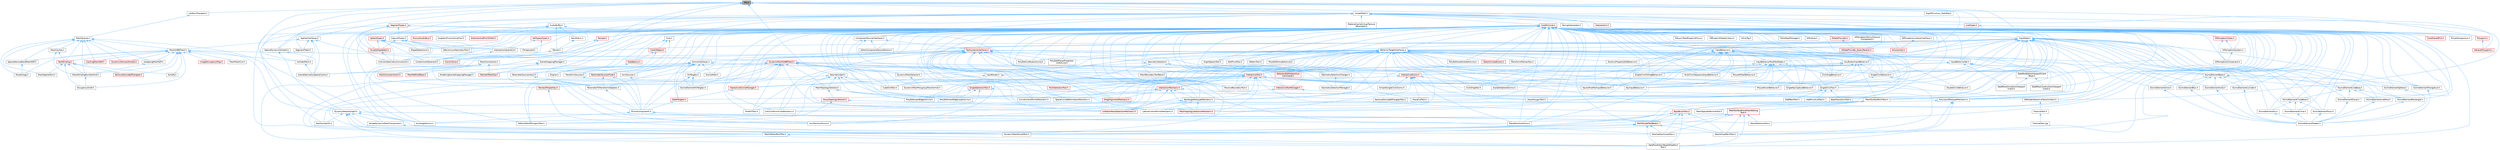 digraph "Ray.h"
{
 // INTERACTIVE_SVG=YES
 // LATEX_PDF_SIZE
  bgcolor="transparent";
  edge [fontname=Helvetica,fontsize=10,labelfontname=Helvetica,labelfontsize=10];
  node [fontname=Helvetica,fontsize=10,shape=box,height=0.2,width=0.4];
  Node1 [id="Node000001",label="Ray.h",height=0.2,width=0.4,color="gray40", fillcolor="grey60", style="filled", fontcolor="black",tooltip=" "];
  Node1 -> Node2 [id="edge1_Node000001_Node000002",dir="back",color="steelblue1",style="solid",tooltip=" "];
  Node2 [id="Node000002",label="AnyButtonInputBehavior.h",height=0.2,width=0.4,color="grey40", fillcolor="white", style="filled",URL="$da/d63/AnyButtonInputBehavior_8h.html",tooltip=" "];
  Node2 -> Node3 [id="edge2_Node000002_Node000003",dir="back",color="steelblue1",style="solid",tooltip=" "];
  Node3 [id="Node000003",label="ClickDragBehavior.h",height=0.2,width=0.4,color="grey40", fillcolor="white", style="filled",URL="$dd/d80/ClickDragBehavior_8h.html",tooltip=" "];
  Node2 -> Node4 [id="edge3_Node000002_Node000004",dir="back",color="steelblue1",style="solid",tooltip=" "];
  Node4 [id="Node000004",label="MeshSurfacePointTool.h",height=0.2,width=0.4,color="grey40", fillcolor="white", style="filled",URL="$d5/d09/MeshSurfacePointTool_8h.html",tooltip=" "];
  Node4 -> Node5 [id="edge4_Node000004_Node000005",dir="back",color="steelblue1",style="solid",tooltip=" "];
  Node5 [id="Node000005",label="BaseBrushTool.h",height=0.2,width=0.4,color="red", fillcolor="#FFF0F0", style="filled",URL="$d9/d0b/BaseBrushTool_8h.html",tooltip=" "];
  Node5 -> Node6 [id="edge5_Node000005_Node000006",dir="back",color="steelblue1",style="solid",tooltip=" "];
  Node6 [id="Node000006",label="DataflowEditorWeightMapPaint\lTool.h",height=0.2,width=0.4,color="grey40", fillcolor="white", style="filled",URL="$db/d46/DataflowEditorWeightMapPaintTool_8h.html",tooltip=" "];
  Node5 -> Node11 [id="edge6_Node000005_Node000011",dir="back",color="steelblue1",style="solid",tooltip=" "];
  Node11 [id="Node000011",label="DynamicMeshSculptTool.h",height=0.2,width=0.4,color="grey40", fillcolor="white", style="filled",URL="$d6/d16/DynamicMeshSculptTool_8h.html",tooltip=" "];
  Node5 -> Node12 [id="edge7_Node000005_Node000012",dir="back",color="steelblue1",style="solid",tooltip=" "];
  Node12 [id="Node000012",label="MeshGroupPaintTool.h",height=0.2,width=0.4,color="grey40", fillcolor="white", style="filled",URL="$dd/d04/MeshGroupPaintTool_8h.html",tooltip=" "];
  Node5 -> Node13 [id="edge8_Node000005_Node000013",dir="back",color="steelblue1",style="solid",tooltip=" "];
  Node13 [id="Node000013",label="MeshSculptToolBase.h",height=0.2,width=0.4,color="red", fillcolor="#FFF0F0", style="filled",URL="$d8/d2a/MeshSculptToolBase_8h.html",tooltip=" "];
  Node13 -> Node6 [id="edge9_Node000013_Node000006",dir="back",color="steelblue1",style="solid",tooltip=" "];
  Node13 -> Node11 [id="edge10_Node000013_Node000011",dir="back",color="steelblue1",style="solid",tooltip=" "];
  Node13 -> Node12 [id="edge11_Node000013_Node000012",dir="back",color="steelblue1",style="solid",tooltip=" "];
  Node13 -> Node15 [id="edge12_Node000013_Node000015",dir="back",color="steelblue1",style="solid",tooltip=" "];
  Node15 [id="Node000015",label="MeshVertexPaintTool.h",height=0.2,width=0.4,color="grey40", fillcolor="white", style="filled",URL="$db/d74/MeshVertexPaintTool_8h.html",tooltip=" "];
  Node15 -> Node6 [id="edge13_Node000015_Node000006",dir="back",color="steelblue1",style="solid",tooltip=" "];
  Node13 -> Node16 [id="edge14_Node000013_Node000016",dir="back",color="steelblue1",style="solid",tooltip=" "];
  Node16 [id="Node000016",label="MeshVertexSculptTool.h",height=0.2,width=0.4,color="grey40", fillcolor="white", style="filled",URL="$dc/da6/MeshVertexSculptTool_8h.html",tooltip=" "];
  Node5 -> Node15 [id="edge15_Node000005_Node000015",dir="back",color="steelblue1",style="solid",tooltip=" "];
  Node5 -> Node16 [id="edge16_Node000005_Node000016",dir="back",color="steelblue1",style="solid",tooltip=" "];
  Node4 -> Node17 [id="edge17_Node000004_Node000017",dir="back",color="steelblue1",style="solid",tooltip=" "];
  Node17 [id="Node000017",label="HoleFillTool.h",height=0.2,width=0.4,color="grey40", fillcolor="white", style="filled",URL="$da/d02/HoleFillTool_8h.html",tooltip=" "];
  Node4 -> Node13 [id="edge18_Node000004_Node000013",dir="back",color="steelblue1",style="solid",tooltip=" "];
  Node4 -> Node18 [id="edge19_Node000004_Node000018",dir="back",color="steelblue1",style="solid",tooltip=" "];
  Node18 [id="Node000018",label="MeshSpaceDeformerTool.h",height=0.2,width=0.4,color="grey40", fillcolor="white", style="filled",URL="$d7/dc8/MeshSpaceDeformerTool_8h.html",tooltip=" "];
  Node4 -> Node19 [id="edge20_Node000004_Node000019",dir="back",color="steelblue1",style="solid",tooltip=" "];
  Node19 [id="Node000019",label="MeshSurfacePointMeshEditing\lTool.h",height=0.2,width=0.4,color="red", fillcolor="#FFF0F0", style="filled",URL="$d6/d28/MeshSurfacePointMeshEditingTool_8h.html",tooltip=" "];
  Node19 -> Node6 [id="edge21_Node000019_Node000006",dir="back",color="steelblue1",style="solid",tooltip=" "];
  Node19 -> Node20 [id="edge22_Node000019_Node000020",dir="back",color="steelblue1",style="solid",tooltip=" "];
  Node20 [id="Node000020",label="DeformMeshPolygonsTool.h",height=0.2,width=0.4,color="grey40", fillcolor="white", style="filled",URL="$db/d72/DeformMeshPolygonsTool_8h.html",tooltip=" "];
  Node19 -> Node11 [id="edge23_Node000019_Node000011",dir="back",color="steelblue1",style="solid",tooltip=" "];
  Node19 -> Node12 [id="edge24_Node000019_Node000012",dir="back",color="steelblue1",style="solid",tooltip=" "];
  Node19 -> Node9 [id="edge25_Node000019_Node000009",dir="back",color="steelblue1",style="solid",tooltip=" "];
  Node9 [id="Node000009",label="MeshSelectionTool.h",height=0.2,width=0.4,color="grey40", fillcolor="white", style="filled",URL="$d8/d80/MeshSelectionTool_8h.html",tooltip=" "];
  Node19 -> Node15 [id="edge26_Node000019_Node000015",dir="back",color="steelblue1",style="solid",tooltip=" "];
  Node19 -> Node16 [id="edge27_Node000019_Node000016",dir="back",color="steelblue1",style="solid",tooltip=" "];
  Node2 -> Node22 [id="edge28_Node000002_Node000022",dir="back",color="steelblue1",style="solid",tooltip=" "];
  Node22 [id="Node000022",label="MouseWheelBehavior.h",height=0.2,width=0.4,color="grey40", fillcolor="white", style="filled",URL="$d3/da7/MouseWheelBehavior_8h.html",tooltip=" "];
  Node2 -> Node23 [id="edge29_Node000002_Node000023",dir="back",color="steelblue1",style="solid",tooltip=" "];
  Node23 [id="Node000023",label="MultiClickSequenceInputBehavior.h",height=0.2,width=0.4,color="grey40", fillcolor="white", style="filled",URL="$dc/d5c/MultiClickSequenceInputBehavior_8h.html",tooltip=" "];
  Node2 -> Node24 [id="edge30_Node000002_Node000024",dir="back",color="steelblue1",style="solid",tooltip=" "];
  Node24 [id="Node000024",label="ScalableSphereGizmo.h",height=0.2,width=0.4,color="grey40", fillcolor="white", style="filled",URL="$de/d8e/ScalableSphereGizmo_8h.html",tooltip=" "];
  Node2 -> Node25 [id="edge31_Node000002_Node000025",dir="back",color="steelblue1",style="solid",tooltip=" "];
  Node25 [id="Node000025",label="SingleClickBehavior.h",height=0.2,width=0.4,color="grey40", fillcolor="white", style="filled",URL="$d2/ded/SingleClickBehavior_8h.html",tooltip=" "];
  Node25 -> Node26 [id="edge32_Node000025_Node000026",dir="back",color="steelblue1",style="solid",tooltip=" "];
  Node26 [id="Node000026",label="DoubleClickBehavior.h",height=0.2,width=0.4,color="grey40", fillcolor="white", style="filled",URL="$d8/df7/DoubleClickBehavior_8h.html",tooltip=" "];
  Node25 -> Node27 [id="edge33_Node000025_Node000027",dir="back",color="steelblue1",style="solid",tooltip=" "];
  Node27 [id="Node000027",label="SingleClickTool.h",height=0.2,width=0.4,color="grey40", fillcolor="white", style="filled",URL="$d5/d95/SingleClickTool_8h.html",tooltip=" "];
  Node27 -> Node28 [id="edge34_Node000027_Node000028",dir="back",color="steelblue1",style="solid",tooltip=" "];
  Node28 [id="Node000028",label="AddPatchTool.h",height=0.2,width=0.4,color="grey40", fillcolor="white", style="filled",URL="$d5/deb/AddPatchTool_8h.html",tooltip=" "];
  Node27 -> Node29 [id="edge35_Node000027_Node000029",dir="back",color="steelblue1",style="solid",tooltip=" "];
  Node29 [id="Node000029",label="AddPrimitiveTool.h",height=0.2,width=0.4,color="grey40", fillcolor="white", style="filled",URL="$d5/dbf/AddPrimitiveTool_8h.html",tooltip=" "];
  Node27 -> Node30 [id="edge36_Node000027_Node000030",dir="back",color="steelblue1",style="solid",tooltip=" "];
  Node30 [id="Node000030",label="BakeTransformTool.h",height=0.2,width=0.4,color="grey40", fillcolor="white", style="filled",URL="$dc/d39/BakeTransformTool_8h.html",tooltip=" "];
  Node27 -> Node31 [id="edge37_Node000027_Node000031",dir="back",color="steelblue1",style="solid",tooltip=" "];
  Node31 [id="Node000031",label="DrawPolygonTool.h",height=0.2,width=0.4,color="grey40", fillcolor="white", style="filled",URL="$d0/d15/DrawPolygonTool_8h.html",tooltip=" "];
  Node27 -> Node32 [id="edge38_Node000027_Node000032",dir="back",color="steelblue1",style="solid",tooltip=" "];
  Node32 [id="Node000032",label="PlaneCutTool.h",height=0.2,width=0.4,color="grey40", fillcolor="white", style="filled",URL="$dd/def/PlaneCutTool_8h.html",tooltip=" "];
  Node27 -> Node33 [id="edge39_Node000027_Node000033",dir="back",color="steelblue1",style="solid",tooltip=" "];
  Node33 [id="Node000033",label="RemoveOccludedTrianglesTool.h",height=0.2,width=0.4,color="grey40", fillcolor="white", style="filled",URL="$d9/da1/RemoveOccludedTrianglesTool_8h.html",tooltip=" "];
  Node2 -> Node34 [id="edge40_Node000002_Node000034",dir="back",color="steelblue1",style="solid",tooltip=" "];
  Node34 [id="Node000034",label="SingleClickOrDragBehavior.h",height=0.2,width=0.4,color="grey40", fillcolor="white", style="filled",URL="$d8/de1/SingleClickOrDragBehavior_8h.html",tooltip=" "];
  Node1 -> Node35 [id="edge41_Node000001_Node000035",dir="back",color="steelblue1",style="solid",tooltip=" "];
  Node35 [id="Node000035",label="AxisAngleGizmo.h",height=0.2,width=0.4,color="grey40", fillcolor="white", style="filled",URL="$d1/d0b/AxisAngleGizmo_8h.html",tooltip=" "];
  Node1 -> Node36 [id="edge42_Node000001_Node000036",dir="back",color="steelblue1",style="solid",tooltip=" "];
  Node36 [id="Node000036",label="AxisPositionGizmo.h",height=0.2,width=0.4,color="grey40", fillcolor="white", style="filled",URL="$d1/d25/AxisPositionGizmo_8h.html",tooltip=" "];
  Node1 -> Node37 [id="edge43_Node000001_Node000037",dir="back",color="steelblue1",style="solid",tooltip=" "];
  Node37 [id="Node000037",label="ColliderMesh.h",height=0.2,width=0.4,color="grey40", fillcolor="white", style="filled",URL="$d8/d3c/ColliderMesh_8h.html",tooltip=" "];
  Node37 -> Node38 [id="edge44_Node000037_Node000038",dir="back",color="steelblue1",style="solid",tooltip=" "];
  Node38 [id="Node000038",label="SceneGeometrySpatialCache.h",height=0.2,width=0.4,color="grey40", fillcolor="white", style="filled",URL="$d6/d6f/SceneGeometrySpatialCache_8h.html",tooltip=" "];
  Node1 -> Node39 [id="edge45_Node000001_Node000039",dir="back",color="steelblue1",style="solid",tooltip=" "];
  Node39 [id="Node000039",label="EdModeInteractiveToolsContext.h",height=0.2,width=0.4,color="grey40", fillcolor="white", style="filled",URL="$d7/da4/EdModeInteractiveToolsContext_8h.html",tooltip=" "];
  Node39 -> Node40 [id="edge46_Node000039_Node000040",dir="back",color="steelblue1",style="solid",tooltip=" "];
  Node40 [id="Node000040",label="FractureTool.h",height=0.2,width=0.4,color="grey40", fillcolor="white", style="filled",URL="$d4/d30/FractureTool_8h.html",tooltip=" "];
  Node40 -> Node41 [id="edge47_Node000040_Node000041",dir="back",color="steelblue1",style="solid",tooltip=" "];
  Node41 [id="Node000041",label="FractureTool.cpp",height=0.2,width=0.4,color="grey40", fillcolor="white", style="filled",URL="$dc/d9a/FractureTool_8cpp.html",tooltip=" "];
  Node1 -> Node42 [id="edge48_Node000001_Node000042",dir="back",color="steelblue1",style="solid",tooltip=" "];
  Node42 [id="Node000042",label="GeometrySet3.h",height=0.2,width=0.4,color="grey40", fillcolor="white", style="filled",URL="$d2/d39/GeometrySet3_8h.html",tooltip=" "];
  Node42 -> Node43 [id="edge49_Node000042_Node000043",dir="back",color="steelblue1",style="solid",tooltip=" "];
  Node43 [id="Node000043",label="CollisionPrimitivesMechanic.h",height=0.2,width=0.4,color="grey40", fillcolor="white", style="filled",URL="$d7/d16/CollisionPrimitivesMechanic_8h.html",tooltip=" "];
  Node42 -> Node44 [id="edge50_Node000042_Node000044",dir="back",color="steelblue1",style="solid",tooltip=" "];
  Node44 [id="Node000044",label="CubeGridTool.h",height=0.2,width=0.4,color="grey40", fillcolor="white", style="filled",URL="$d3/d38/CubeGridTool_8h.html",tooltip=" "];
  Node42 -> Node45 [id="edge51_Node000042_Node000045",dir="back",color="steelblue1",style="solid",tooltip=" "];
  Node45 [id="Node000045",label="CurveControlPointsMechanic.h",height=0.2,width=0.4,color="grey40", fillcolor="white", style="filled",URL="$d4/d87/CurveControlPointsMechanic_8h.html",tooltip=" "];
  Node42 -> Node20 [id="edge52_Node000042_Node000020",dir="back",color="steelblue1",style="solid",tooltip=" "];
  Node42 -> Node46 [id="edge53_Node000042_Node000046",dir="back",color="steelblue1",style="solid",tooltip=" "];
  Node46 [id="Node000046",label="LatticeControlPointsMechanic.h",height=0.2,width=0.4,color="grey40", fillcolor="white", style="filled",URL="$d5/d7b/LatticeControlPointsMechanic_8h.html",tooltip=" "];
  Node42 -> Node47 [id="edge54_Node000042_Node000047",dir="back",color="steelblue1",style="solid",tooltip=" "];
  Node47 [id="Node000047",label="MeshTopologySelector.h",height=0.2,width=0.4,color="grey40", fillcolor="white", style="filled",URL="$d1/db0/MeshTopologySelector_8h.html",tooltip=" "];
  Node47 -> Node48 [id="edge55_Node000047_Node000048",dir="back",color="steelblue1",style="solid",tooltip=" "];
  Node48 [id="Node000048",label="GroupTopologySelector.h",height=0.2,width=0.4,color="red", fillcolor="#FFF0F0", style="filled",URL="$dc/dfe/GroupTopologySelector_8h.html",tooltip=" "];
  Node48 -> Node20 [id="edge56_Node000048_Node000020",dir="back",color="steelblue1",style="solid",tooltip=" "];
  Node48 -> Node50 [id="edge57_Node000048_Node000050",dir="back",color="steelblue1",style="solid",tooltip=" "];
  Node50 [id="Node000050",label="MeshTopologySelectionMechanic.h",height=0.2,width=0.4,color="red", fillcolor="#FFF0F0", style="filled",URL="$d5/d15/MeshTopologySelectionMechanic_8h.html",tooltip=" "];
  Node47 -> Node53 [id="edge58_Node000047_Node000053",dir="back",color="steelblue1",style="solid",tooltip=" "];
  Node53 [id="Node000053",label="PolyEditInsertEdgeActivity.h",height=0.2,width=0.4,color="grey40", fillcolor="white", style="filled",URL="$d1/d26/PolyEditInsertEdgeActivity_8h.html",tooltip=" "];
  Node47 -> Node54 [id="edge59_Node000047_Node000054",dir="back",color="steelblue1",style="solid",tooltip=" "];
  Node54 [id="Node000054",label="PolyEditInsertEdgeLoopActivity.h",height=0.2,width=0.4,color="grey40", fillcolor="white", style="filled",URL="$d5/d37/PolyEditInsertEdgeLoopActivity_8h.html",tooltip=" "];
  Node42 -> Node55 [id="edge60_Node000042_Node000055",dir="back",color="steelblue1",style="solid",tooltip=" "];
  Node55 [id="Node000055",label="SpaceCurveDeformationMechanic.h",height=0.2,width=0.4,color="grey40", fillcolor="white", style="filled",URL="$d0/d4d/SpaceCurveDeformationMechanic_8h.html",tooltip=" "];
  Node1 -> Node56 [id="edge61_Node000001_Node000056",dir="back",color="steelblue1",style="solid",tooltip=" "];
  Node56 [id="Node000056",label="InputState.h",height=0.2,width=0.4,color="grey40", fillcolor="white", style="filled",URL="$d7/dfa/InputState_8h.html",tooltip=" "];
  Node56 -> Node2 [id="edge62_Node000056_Node000002",dir="back",color="steelblue1",style="solid",tooltip=" "];
  Node56 -> Node35 [id="edge63_Node000056_Node000035",dir="back",color="steelblue1",style="solid",tooltip=" "];
  Node56 -> Node36 [id="edge64_Node000056_Node000036",dir="back",color="steelblue1",style="solid",tooltip=" "];
  Node56 -> Node57 [id="edge65_Node000056_Node000057",dir="back",color="steelblue1",style="solid",tooltip=" "];
  Node57 [id="Node000057",label="BehaviorTargetInterfaces.h",height=0.2,width=0.4,color="grey40", fillcolor="white", style="filled",URL="$d0/d82/BehaviorTargetInterfaces_8h.html",tooltip=" "];
  Node57 -> Node58 [id="edge66_Node000057_Node000058",dir="back",color="steelblue1",style="solid",tooltip=" "];
  Node58 [id="Node000058",label="AlignObjectsTool.h",height=0.2,width=0.4,color="grey40", fillcolor="white", style="filled",URL="$da/d25/AlignObjectsTool_8h.html",tooltip=" "];
  Node57 -> Node35 [id="edge67_Node000057_Node000035",dir="back",color="steelblue1",style="solid",tooltip=" "];
  Node57 -> Node36 [id="edge68_Node000057_Node000036",dir="back",color="steelblue1",style="solid",tooltip=" "];
  Node57 -> Node3 [id="edge69_Node000057_Node000003",dir="back",color="steelblue1",style="solid",tooltip=" "];
  Node57 -> Node59 [id="edge70_Node000057_Node000059",dir="back",color="steelblue1",style="solid",tooltip=" "];
  Node59 [id="Node000059",label="ClickDragTool.h",height=0.2,width=0.4,color="grey40", fillcolor="white", style="filled",URL="$da/d12/ClickDragTool_8h.html",tooltip=" "];
  Node57 -> Node43 [id="edge71_Node000057_Node000043",dir="back",color="steelblue1",style="solid",tooltip=" "];
  Node57 -> Node44 [id="edge72_Node000057_Node000044",dir="back",color="steelblue1",style="solid",tooltip=" "];
  Node57 -> Node45 [id="edge73_Node000057_Node000045",dir="back",color="steelblue1",style="solid",tooltip=" "];
  Node57 -> Node26 [id="edge74_Node000057_Node000026",dir="back",color="steelblue1",style="solid",tooltip=" "];
  Node57 -> Node60 [id="edge75_Node000057_Node000060",dir="back",color="steelblue1",style="solid",tooltip=" "];
  Node60 [id="Node000060",label="DragAlignmentMechanic.h",height=0.2,width=0.4,color="red", fillcolor="#FFF0F0", style="filled",URL="$d1/d74/DragAlignmentMechanic_8h.html",tooltip=" "];
  Node57 -> Node62 [id="edge76_Node000057_Node000062",dir="back",color="steelblue1",style="solid",tooltip=" "];
  Node62 [id="Node000062",label="EditPivotTool.h",height=0.2,width=0.4,color="grey40", fillcolor="white", style="filled",URL="$de/dc7/EditPivotTool_8h.html",tooltip=" "];
  Node57 -> Node17 [id="edge77_Node000057_Node000017",dir="back",color="steelblue1",style="solid",tooltip=" "];
  Node57 -> Node63 [id="edge78_Node000057_Node000063",dir="back",color="steelblue1",style="solid",tooltip=" "];
  Node63 [id="Node000063",label="InputBehaviorModifierStates.h",height=0.2,width=0.4,color="grey40", fillcolor="white", style="filled",URL="$dd/dbb/InputBehaviorModifierStates_8h.html",tooltip=" "];
  Node63 -> Node3 [id="edge79_Node000063_Node000003",dir="back",color="steelblue1",style="solid",tooltip=" "];
  Node63 -> Node64 [id="edge80_Node000063_Node000064",dir="back",color="steelblue1",style="solid",tooltip=" "];
  Node64 [id="Node000064",label="KeyAsModifierInputBehavior.h",height=0.2,width=0.4,color="grey40", fillcolor="white", style="filled",URL="$dc/d35/KeyAsModifierInputBehavior_8h.html",tooltip=" "];
  Node63 -> Node65 [id="edge81_Node000063_Node000065",dir="back",color="steelblue1",style="solid",tooltip=" "];
  Node65 [id="Node000065",label="KeyInputBehavior.h",height=0.2,width=0.4,color="grey40", fillcolor="white", style="filled",URL="$d2/dab/KeyInputBehavior_8h.html",tooltip=" "];
  Node63 -> Node66 [id="edge82_Node000063_Node000066",dir="back",color="steelblue1",style="solid",tooltip=" "];
  Node66 [id="Node000066",label="MouseHoverBehavior.h",height=0.2,width=0.4,color="grey40", fillcolor="white", style="filled",URL="$da/d26/MouseHoverBehavior_8h.html",tooltip=" "];
  Node63 -> Node22 [id="edge83_Node000063_Node000022",dir="back",color="steelblue1",style="solid",tooltip=" "];
  Node63 -> Node23 [id="edge84_Node000063_Node000023",dir="back",color="steelblue1",style="solid",tooltip=" "];
  Node63 -> Node25 [id="edge85_Node000063_Node000025",dir="back",color="steelblue1",style="solid",tooltip=" "];
  Node63 -> Node34 [id="edge86_Node000063_Node000034",dir="back",color="steelblue1",style="solid",tooltip=" "];
  Node63 -> Node67 [id="edge87_Node000063_Node000067",dir="back",color="steelblue1",style="solid",tooltip=" "];
  Node67 [id="Node000067",label="SingleKeyCaptureBehavior.h",height=0.2,width=0.4,color="grey40", fillcolor="white", style="filled",URL="$d0/d65/SingleKeyCaptureBehavior_8h.html",tooltip=" "];
  Node57 -> Node64 [id="edge88_Node000057_Node000064",dir="back",color="steelblue1",style="solid",tooltip=" "];
  Node57 -> Node65 [id="edge89_Node000057_Node000065",dir="back",color="steelblue1",style="solid",tooltip=" "];
  Node57 -> Node46 [id="edge90_Node000057_Node000046",dir="back",color="steelblue1",style="solid",tooltip=" "];
  Node57 -> Node68 [id="edge91_Node000057_Node000068",dir="back",color="steelblue1",style="solid",tooltip=" "];
  Node68 [id="Node000068",label="MeshBoundaryToolBase.h",height=0.2,width=0.4,color="grey40", fillcolor="white", style="filled",URL="$dd/da3/MeshBoundaryToolBase_8h.html",tooltip=" "];
  Node68 -> Node69 [id="edge92_Node000068_Node000069",dir="back",color="steelblue1",style="solid",tooltip=" "];
  Node69 [id="Node000069",label="RevolveBoundaryTool.h",height=0.2,width=0.4,color="grey40", fillcolor="white", style="filled",URL="$da/dce/RevolveBoundaryTool_8h.html",tooltip=" "];
  Node57 -> Node4 [id="edge93_Node000057_Node000004",dir="back",color="steelblue1",style="solid",tooltip=" "];
  Node57 -> Node66 [id="edge94_Node000057_Node000066",dir="back",color="steelblue1",style="solid",tooltip=" "];
  Node57 -> Node23 [id="edge95_Node000057_Node000023",dir="back",color="steelblue1",style="solid",tooltip=" "];
  Node57 -> Node70 [id="edge96_Node000057_Node000070",dir="back",color="steelblue1",style="solid",tooltip=" "];
  Node70 [id="Node000070",label="PatternTool.h",height=0.2,width=0.4,color="grey40", fillcolor="white", style="filled",URL="$d1/d40/PatternTool_8h.html",tooltip=" "];
  Node57 -> Node71 [id="edge97_Node000057_Node000071",dir="back",color="steelblue1",style="solid",tooltip=" "];
  Node71 [id="Node000071",label="PlanePositionGizmo.h",height=0.2,width=0.4,color="grey40", fillcolor="white", style="filled",URL="$d0/df0/PlanePositionGizmo_8h.html",tooltip=" "];
  Node57 -> Node72 [id="edge98_Node000057_Node000072",dir="back",color="steelblue1",style="solid",tooltip=" "];
  Node72 [id="Node000072",label="PolyEditCutFacesActivity.h",height=0.2,width=0.4,color="grey40", fillcolor="white", style="filled",URL="$d4/db0/PolyEditCutFacesActivity_8h.html",tooltip=" "];
  Node57 -> Node73 [id="edge99_Node000057_Node000073",dir="back",color="steelblue1",style="solid",tooltip=" "];
  Node73 [id="Node000073",label="PolyEditExtrudeActivity.h",height=0.2,width=0.4,color="grey40", fillcolor="white", style="filled",URL="$db/d72/PolyEditExtrudeActivity_8h.html",tooltip=" "];
  Node57 -> Node53 [id="edge100_Node000057_Node000053",dir="back",color="steelblue1",style="solid",tooltip=" "];
  Node57 -> Node54 [id="edge101_Node000057_Node000054",dir="back",color="steelblue1",style="solid",tooltip=" "];
  Node57 -> Node74 [id="edge102_Node000057_Node000074",dir="back",color="steelblue1",style="solid",tooltip=" "];
  Node74 [id="Node000074",label="PolyEditInsetOutsetActivity.h",height=0.2,width=0.4,color="grey40", fillcolor="white", style="filled",URL="$dd/d82/PolyEditInsetOutsetActivity_8h.html",tooltip=" "];
  Node57 -> Node75 [id="edge103_Node000057_Node000075",dir="back",color="steelblue1",style="solid",tooltip=" "];
  Node75 [id="Node000075",label="PolyEditPlanarProjection\lUVActivity.h",height=0.2,width=0.4,color="grey40", fillcolor="white", style="filled",URL="$d7/d84/PolyEditPlanarProjectionUVActivity_8h.html",tooltip=" "];
  Node57 -> Node76 [id="edge104_Node000057_Node000076",dir="back",color="steelblue1",style="solid",tooltip=" "];
  Node76 [id="Node000076",label="PolyLassoMarqueeMechanic.h",height=0.2,width=0.4,color="grey40", fillcolor="white", style="filled",URL="$dc/dfc/PolyLassoMarqueeMechanic_8h.html",tooltip=" "];
  Node76 -> Node6 [id="edge105_Node000076_Node000006",dir="back",color="steelblue1",style="solid",tooltip=" "];
  Node76 -> Node12 [id="edge106_Node000076_Node000012",dir="back",color="steelblue1",style="solid",tooltip=" "];
  Node76 -> Node15 [id="edge107_Node000076_Node000015",dir="back",color="steelblue1",style="solid",tooltip=" "];
  Node57 -> Node77 [id="edge108_Node000057_Node000077",dir="back",color="steelblue1",style="solid",tooltip=" "];
  Node77 [id="Node000077",label="RectangleMarqueeMechanic.h",height=0.2,width=0.4,color="grey40", fillcolor="white", style="filled",URL="$d5/de9/RectangleMarqueeMechanic_8h.html",tooltip=" "];
  Node77 -> Node43 [id="edge109_Node000077_Node000043",dir="back",color="steelblue1",style="solid",tooltip=" "];
  Node77 -> Node46 [id="edge110_Node000077_Node000046",dir="back",color="steelblue1",style="solid",tooltip=" "];
  Node77 -> Node50 [id="edge111_Node000077_Node000050",dir="back",color="steelblue1",style="solid",tooltip=" "];
  Node77 -> Node78 [id="edge112_Node000077_Node000078",dir="back",color="steelblue1",style="solid",tooltip=" "];
  Node78 [id="Node000078",label="UVEditorMeshSelectionMechanic.h",height=0.2,width=0.4,color="red", fillcolor="#FFF0F0", style="filled",URL="$d2/d73/UVEditorMeshSelectionMechanic_8h.html",tooltip=" "];
  Node57 -> Node69 [id="edge113_Node000057_Node000069",dir="back",color="steelblue1",style="solid",tooltip=" "];
  Node57 -> Node24 [id="edge114_Node000057_Node000024",dir="back",color="steelblue1",style="solid",tooltip=" "];
  Node57 -> Node80 [id="edge115_Node000057_Node000080",dir="back",color="steelblue1",style="solid",tooltip=" "];
  Node80 [id="Node000080",label="SelectClickedAction.h",height=0.2,width=0.4,color="red", fillcolor="#FFF0F0", style="filled",URL="$da/d7c/SelectClickedAction_8h.html",tooltip=" "];
  Node57 -> Node86 [id="edge116_Node000057_Node000086",dir="back",color="steelblue1",style="solid",tooltip=" "];
  Node86 [id="Node000086",label="SimpleSingleClickGizmo.h",height=0.2,width=0.4,color="grey40", fillcolor="white", style="filled",URL="$dd/dd7/SimpleSingleClickGizmo_8h.html",tooltip=" "];
  Node57 -> Node25 [id="edge117_Node000057_Node000025",dir="back",color="steelblue1",style="solid",tooltip=" "];
  Node57 -> Node34 [id="edge118_Node000057_Node000034",dir="back",color="steelblue1",style="solid",tooltip=" "];
  Node57 -> Node27 [id="edge119_Node000057_Node000027",dir="back",color="steelblue1",style="solid",tooltip=" "];
  Node57 -> Node67 [id="edge120_Node000057_Node000067",dir="back",color="steelblue1",style="solid",tooltip=" "];
  Node57 -> Node55 [id="edge121_Node000057_Node000055",dir="back",color="steelblue1",style="solid",tooltip=" "];
  Node57 -> Node87 [id="edge122_Node000057_Node000087",dir="back",color="steelblue1",style="solid",tooltip=" "];
  Node87 [id="Node000087",label="TransformMeshesTool.h",height=0.2,width=0.4,color="grey40", fillcolor="white", style="filled",URL="$d6/d21/TransformMeshesTool_8h.html",tooltip=" "];
  Node57 -> Node88 [id="edge123_Node000057_Node000088",dir="back",color="steelblue1",style="solid",tooltip=" "];
  Node88 [id="Node000088",label="TwoAxisPropertyEditBehavior.h",height=0.2,width=0.4,color="grey40", fillcolor="white", style="filled",URL="$d9/da0/TwoAxisPropertyEditBehavior_8h.html",tooltip=" "];
  Node57 -> Node78 [id="edge124_Node000057_Node000078",dir="back",color="steelblue1",style="solid",tooltip=" "];
  Node56 -> Node3 [id="edge125_Node000056_Node000003",dir="back",color="steelblue1",style="solid",tooltip=" "];
  Node56 -> Node59 [id="edge126_Node000056_Node000059",dir="back",color="steelblue1",style="solid",tooltip=" "];
  Node56 -> Node26 [id="edge127_Node000056_Node000026",dir="back",color="steelblue1",style="solid",tooltip=" "];
  Node56 -> Node39 [id="edge128_Node000056_Node000039",dir="back",color="steelblue1",style="solid",tooltip=" "];
  Node56 -> Node89 [id="edge129_Node000056_Node000089",dir="back",color="steelblue1",style="solid",tooltip=" "];
  Node89 [id="Node000089",label="GeometrySelector.h",height=0.2,width=0.4,color="grey40", fillcolor="white", style="filled",URL="$d5/d67/GeometrySelector_8h.html",tooltip=" "];
  Node89 -> Node90 [id="edge130_Node000089_Node000090",dir="back",color="steelblue1",style="solid",tooltip=" "];
  Node90 [id="Node000090",label="DynamicMeshPolygroupTransformer.h",height=0.2,width=0.4,color="grey40", fillcolor="white", style="filled",URL="$dc/db2/DynamicMeshPolygroupTransformer_8h.html",tooltip=" "];
  Node89 -> Node91 [id="edge131_Node000089_Node000091",dir="back",color="steelblue1",style="solid",tooltip=" "];
  Node91 [id="Node000091",label="DynamicMeshSelector.h",height=0.2,width=0.4,color="grey40", fillcolor="white", style="filled",URL="$dc/d01/DynamicMeshSelector_8h.html",tooltip=" "];
  Node91 -> Node90 [id="edge132_Node000091_Node000090",dir="back",color="steelblue1",style="solid",tooltip=" "];
  Node89 -> Node92 [id="edge133_Node000089_Node000092",dir="back",color="steelblue1",style="solid",tooltip=" "];
  Node92 [id="Node000092",label="GeometrySelectionChanges.h",height=0.2,width=0.4,color="grey40", fillcolor="white", style="filled",URL="$d2/d21/GeometrySelectionChanges_8h.html",tooltip=" "];
  Node92 -> Node93 [id="edge134_Node000092_Node000093",dir="back",color="steelblue1",style="solid",tooltip=" "];
  Node93 [id="Node000093",label="GeometrySelectionManager.h",height=0.2,width=0.4,color="grey40", fillcolor="white", style="filled",URL="$d9/d43/GeometrySelectionManager_8h.html",tooltip=" "];
  Node89 -> Node93 [id="edge135_Node000089_Node000093",dir="back",color="steelblue1",style="solid",tooltip=" "];
  Node89 -> Node94 [id="edge136_Node000089_Node000094",dir="back",color="steelblue1",style="solid",tooltip=" "];
  Node94 [id="Node000094",label="SelectionEditInteractive\lCommand.h",height=0.2,width=0.4,color="red", fillcolor="#FFF0F0", style="filled",URL="$d8/db5/SelectionEditInteractiveCommand_8h.html",tooltip=" "];
  Node56 -> Node99 [id="edge137_Node000056_Node000099",dir="back",color="steelblue1",style="solid",tooltip=" "];
  Node99 [id="Node000099",label="GizmoElementArc.h",height=0.2,width=0.4,color="grey40", fillcolor="white", style="filled",URL="$dc/dda/GizmoElementArc_8h.html",tooltip=" "];
  Node99 -> Node100 [id="edge138_Node000099_Node000100",dir="back",color="steelblue1",style="solid",tooltip=" "];
  Node100 [id="Node000100",label="GizmoElementShapes.h",height=0.2,width=0.4,color="grey40", fillcolor="white", style="filled",URL="$d9/d54/GizmoElementShapes_8h.html",tooltip=" "];
  Node56 -> Node101 [id="edge139_Node000056_Node000101",dir="back",color="steelblue1",style="solid",tooltip=" "];
  Node101 [id="Node000101",label="GizmoElementArrow.h",height=0.2,width=0.4,color="grey40", fillcolor="white", style="filled",URL="$df/d5b/GizmoElementArrow_8h.html",tooltip=" "];
  Node101 -> Node100 [id="edge140_Node000101_Node000100",dir="back",color="steelblue1",style="solid",tooltip=" "];
  Node56 -> Node102 [id="edge141_Node000056_Node000102",dir="back",color="steelblue1",style="solid",tooltip=" "];
  Node102 [id="Node000102",label="GizmoElementBase.h",height=0.2,width=0.4,color="grey40", fillcolor="white", style="filled",URL="$d5/d19/GizmoElementBase_8h.html",tooltip=" "];
  Node102 -> Node101 [id="edge142_Node000102_Node000101",dir="back",color="steelblue1",style="solid",tooltip=" "];
  Node102 -> Node103 [id="edge143_Node000102_Node000103",dir="back",color="steelblue1",style="solid",tooltip=" "];
  Node103 [id="Node000103",label="GizmoElementBox.h",height=0.2,width=0.4,color="grey40", fillcolor="white", style="filled",URL="$d6/d7f/GizmoElementBox_8h.html",tooltip=" "];
  Node103 -> Node100 [id="edge144_Node000103_Node000100",dir="back",color="steelblue1",style="solid",tooltip=" "];
  Node102 -> Node104 [id="edge145_Node000102_Node000104",dir="back",color="steelblue1",style="solid",tooltip=" "];
  Node104 [id="Node000104",label="GizmoElementCone.h",height=0.2,width=0.4,color="grey40", fillcolor="white", style="filled",URL="$dc/dca/GizmoElementCone_8h.html",tooltip=" "];
  Node104 -> Node100 [id="edge146_Node000104_Node000100",dir="back",color="steelblue1",style="solid",tooltip=" "];
  Node102 -> Node105 [id="edge147_Node000102_Node000105",dir="back",color="steelblue1",style="solid",tooltip=" "];
  Node105 [id="Node000105",label="GizmoElementCylinder.h",height=0.2,width=0.4,color="grey40", fillcolor="white", style="filled",URL="$da/dff/GizmoElementCylinder_8h.html",tooltip=" "];
  Node105 -> Node100 [id="edge148_Node000105_Node000100",dir="back",color="steelblue1",style="solid",tooltip=" "];
  Node102 -> Node106 [id="edge149_Node000102_Node000106",dir="back",color="steelblue1",style="solid",tooltip=" "];
  Node106 [id="Node000106",label="GizmoElementLineBase.h",height=0.2,width=0.4,color="grey40", fillcolor="white", style="filled",URL="$d4/d1b/GizmoElementLineBase_8h.html",tooltip=" "];
  Node106 -> Node107 [id="edge150_Node000106_Node000107",dir="back",color="steelblue1",style="solid",tooltip=" "];
  Node107 [id="Node000107",label="GizmoElementCircleBase.h",height=0.2,width=0.4,color="grey40", fillcolor="white", style="filled",URL="$d5/d29/GizmoElementCircleBase_8h.html",tooltip=" "];
  Node107 -> Node99 [id="edge151_Node000107_Node000099",dir="back",color="steelblue1",style="solid",tooltip=" "];
  Node107 -> Node108 [id="edge152_Node000107_Node000108",dir="back",color="steelblue1",style="solid",tooltip=" "];
  Node108 [id="Node000108",label="GizmoElementCircle.h",height=0.2,width=0.4,color="grey40", fillcolor="white", style="filled",URL="$dd/dd8/GizmoElementCircle_8h.html",tooltip=" "];
  Node108 -> Node100 [id="edge153_Node000108_Node000100",dir="back",color="steelblue1",style="solid",tooltip=" "];
  Node107 -> Node109 [id="edge154_Node000107_Node000109",dir="back",color="steelblue1",style="solid",tooltip=" "];
  Node109 [id="Node000109",label="GizmoElementTorus.h",height=0.2,width=0.4,color="grey40", fillcolor="white", style="filled",URL="$df/d72/GizmoElementTorus_8h.html",tooltip=" "];
  Node109 -> Node100 [id="edge155_Node000109_Node000100",dir="back",color="steelblue1",style="solid",tooltip=" "];
  Node106 -> Node110 [id="edge156_Node000106_Node000110",dir="back",color="steelblue1",style="solid",tooltip=" "];
  Node110 [id="Node000110",label="GizmoElementGroup.h",height=0.2,width=0.4,color="grey40", fillcolor="white", style="filled",URL="$df/d24/GizmoElementGroup_8h.html",tooltip=" "];
  Node110 -> Node100 [id="edge157_Node000110_Node000100",dir="back",color="steelblue1",style="solid",tooltip=" "];
  Node106 -> Node111 [id="edge158_Node000106_Node000111",dir="back",color="steelblue1",style="solid",tooltip=" "];
  Node111 [id="Node000111",label="GizmoElementLineStrip.h",height=0.2,width=0.4,color="grey40", fillcolor="white", style="filled",URL="$d8/dca/GizmoElementLineStrip_8h.html",tooltip=" "];
  Node111 -> Node100 [id="edge159_Node000111_Node000100",dir="back",color="steelblue1",style="solid",tooltip=" "];
  Node106 -> Node112 [id="edge160_Node000106_Node000112",dir="back",color="steelblue1",style="solid",tooltip=" "];
  Node112 [id="Node000112",label="GizmoElementRectangle.h",height=0.2,width=0.4,color="grey40", fillcolor="white", style="filled",URL="$de/d3f/GizmoElementRectangle_8h.html",tooltip=" "];
  Node112 -> Node100 [id="edge161_Node000112_Node000100",dir="back",color="steelblue1",style="solid",tooltip=" "];
  Node102 -> Node113 [id="edge162_Node000102_Node000113",dir="back",color="steelblue1",style="solid",tooltip=" "];
  Node113 [id="Node000113",label="GizmoElementSphere.h",height=0.2,width=0.4,color="grey40", fillcolor="white", style="filled",URL="$df/d53/GizmoElementSphere_8h.html",tooltip=" "];
  Node113 -> Node100 [id="edge163_Node000113_Node000100",dir="back",color="steelblue1",style="solid",tooltip=" "];
  Node102 -> Node114 [id="edge164_Node000102_Node000114",dir="back",color="steelblue1",style="solid",tooltip=" "];
  Node114 [id="Node000114",label="GizmoElementTriangleList.h",height=0.2,width=0.4,color="grey40", fillcolor="white", style="filled",URL="$dc/dc3/GizmoElementTriangleList_8h.html",tooltip=" "];
  Node114 -> Node100 [id="edge165_Node000114_Node000100",dir="back",color="steelblue1",style="solid",tooltip=" "];
  Node56 -> Node103 [id="edge166_Node000056_Node000103",dir="back",color="steelblue1",style="solid",tooltip=" "];
  Node56 -> Node108 [id="edge167_Node000056_Node000108",dir="back",color="steelblue1",style="solid",tooltip=" "];
  Node56 -> Node107 [id="edge168_Node000056_Node000107",dir="back",color="steelblue1",style="solid",tooltip=" "];
  Node56 -> Node104 [id="edge169_Node000056_Node000104",dir="back",color="steelblue1",style="solid",tooltip=" "];
  Node56 -> Node105 [id="edge170_Node000056_Node000105",dir="back",color="steelblue1",style="solid",tooltip=" "];
  Node56 -> Node110 [id="edge171_Node000056_Node000110",dir="back",color="steelblue1",style="solid",tooltip=" "];
  Node56 -> Node111 [id="edge172_Node000056_Node000111",dir="back",color="steelblue1",style="solid",tooltip=" "];
  Node56 -> Node112 [id="edge173_Node000056_Node000112",dir="back",color="steelblue1",style="solid",tooltip=" "];
  Node56 -> Node113 [id="edge174_Node000056_Node000113",dir="back",color="steelblue1",style="solid",tooltip=" "];
  Node56 -> Node109 [id="edge175_Node000056_Node000109",dir="back",color="steelblue1",style="solid",tooltip=" "];
  Node56 -> Node114 [id="edge176_Node000056_Node000114",dir="back",color="steelblue1",style="solid",tooltip=" "];
  Node56 -> Node115 [id="edge177_Node000056_Node000115",dir="back",color="steelblue1",style="solid",tooltip=" "];
  Node115 [id="Node000115",label="GizmoInterfaces.h",height=0.2,width=0.4,color="grey40", fillcolor="white", style="filled",URL="$da/def/GizmoInterfaces_8h.html",tooltip=" "];
  Node115 -> Node116 [id="edge178_Node000115_Node000116",dir="back",color="steelblue1",style="solid",tooltip=" "];
  Node116 [id="Node000116",label="AxisSources.h",height=0.2,width=0.4,color="grey40", fillcolor="white", style="filled",URL="$d6/dfa/AxisSources_8h.html",tooltip=" "];
  Node116 -> Node117 [id="edge179_Node000116_Node000117",dir="back",color="steelblue1",style="solid",tooltip=" "];
  Node117 [id="Node000117",label="GizmoComponents.h",height=0.2,width=0.4,color="grey40", fillcolor="white", style="filled",URL="$d9/d96/GizmoComponents_8h.html",tooltip=" "];
  Node117 -> Node35 [id="edge180_Node000117_Node000035",dir="back",color="steelblue1",style="solid",tooltip=" "];
  Node117 -> Node36 [id="edge181_Node000117_Node000036",dir="back",color="steelblue1",style="solid",tooltip=" "];
  Node117 -> Node71 [id="edge182_Node000117_Node000071",dir="back",color="steelblue1",style="solid",tooltip=" "];
  Node115 -> Node117 [id="edge183_Node000115_Node000117",dir="back",color="steelblue1",style="solid",tooltip=" "];
  Node115 -> Node102 [id="edge184_Node000115_Node000102",dir="back",color="steelblue1",style="solid",tooltip=" "];
  Node115 -> Node118 [id="edge185_Node000115_Node000118",dir="back",color="steelblue1",style="solid",tooltip=" "];
  Node118 [id="Node000118",label="GizmoElementHitTargets.h",height=0.2,width=0.4,color="grey40", fillcolor="white", style="filled",URL="$da/d23/GizmoElementHitTargets_8h.html",tooltip=" "];
  Node115 -> Node119 [id="edge186_Node000115_Node000119",dir="back",color="steelblue1",style="solid",tooltip=" "];
  Node119 [id="Node000119",label="GizmoMath.h",height=0.2,width=0.4,color="grey40", fillcolor="white", style="filled",URL="$d6/d84/GizmoMath_8h.html",tooltip=" "];
  Node115 -> Node120 [id="edge187_Node000115_Node000120",dir="back",color="steelblue1",style="solid",tooltip=" "];
  Node120 [id="Node000120",label="HitTargets.h",height=0.2,width=0.4,color="grey40", fillcolor="white", style="filled",URL="$d5/d42/HitTargets_8h.html",tooltip=" "];
  Node120 -> Node117 [id="edge188_Node000120_Node000117",dir="back",color="steelblue1",style="solid",tooltip=" "];
  Node120 -> Node118 [id="edge189_Node000120_Node000118",dir="back",color="steelblue1",style="solid",tooltip=" "];
  Node115 -> Node18 [id="edge190_Node000115_Node000018",dir="back",color="steelblue1",style="solid",tooltip=" "];
  Node115 -> Node121 [id="edge191_Node000115_Node000121",dir="back",color="steelblue1",style="solid",tooltip=" "];
  Node121 [id="Node000121",label="ParameterSourcesFloat.h",height=0.2,width=0.4,color="red", fillcolor="#FFF0F0", style="filled",URL="$d4/d33/ParameterSourcesFloat_8h.html",tooltip=" "];
  Node121 -> Node117 [id="edge192_Node000121_Node000117",dir="back",color="steelblue1",style="solid",tooltip=" "];
  Node121 -> Node123 [id="edge193_Node000121_Node000123",dir="back",color="steelblue1",style="solid",tooltip=" "];
  Node123 [id="Node000123",label="ParameterToTransformAdapters.h",height=0.2,width=0.4,color="grey40", fillcolor="white", style="filled",URL="$d2/d65/ParameterToTransformAdapters_8h.html",tooltip=" "];
  Node123 -> Node117 [id="edge194_Node000123_Node000117",dir="back",color="steelblue1",style="solid",tooltip=" "];
  Node115 -> Node124 [id="edge195_Node000115_Node000124",dir="back",color="steelblue1",style="solid",tooltip=" "];
  Node124 [id="Node000124",label="ParameterSourcesVec2.h",height=0.2,width=0.4,color="grey40", fillcolor="white", style="filled",URL="$dc/d98/ParameterSourcesVec2_8h.html",tooltip=" "];
  Node124 -> Node117 [id="edge196_Node000124_Node000117",dir="back",color="steelblue1",style="solid",tooltip=" "];
  Node124 -> Node123 [id="edge197_Node000124_Node000123",dir="back",color="steelblue1",style="solid",tooltip=" "];
  Node115 -> Node123 [id="edge198_Node000115_Node000123",dir="back",color="steelblue1",style="solid",tooltip=" "];
  Node115 -> Node125 [id="edge199_Node000115_Node000125",dir="back",color="steelblue1",style="solid",tooltip=" "];
  Node125 [id="Node000125",label="StateTargets.h",height=0.2,width=0.4,color="red", fillcolor="#FFF0F0", style="filled",URL="$de/d0d/StateTargets_8h.html",tooltip=" "];
  Node125 -> Node117 [id="edge200_Node000125_Node000117",dir="back",color="steelblue1",style="solid",tooltip=" "];
  Node115 -> Node132 [id="edge201_Node000115_Node000132",dir="back",color="steelblue1",style="solid",tooltip=" "];
  Node132 [id="Node000132",label="TransformSources.h",height=0.2,width=0.4,color="grey40", fillcolor="white", style="filled",URL="$d3/ddb/TransformSources_8h.html",tooltip=" "];
  Node132 -> Node117 [id="edge202_Node000132_Node000117",dir="back",color="steelblue1",style="solid",tooltip=" "];
  Node56 -> Node133 [id="edge203_Node000056_Node000133",dir="back",color="steelblue1",style="solid",tooltip=" "];
  Node133 [id="Node000133",label="InputBehavior.h",height=0.2,width=0.4,color="grey40", fillcolor="white", style="filled",URL="$dd/d78/InputBehavior_8h.html",tooltip=" "];
  Node133 -> Node2 [id="edge204_Node000133_Node000002",dir="back",color="steelblue1",style="solid",tooltip=" "];
  Node133 -> Node3 [id="edge205_Node000133_Node000003",dir="back",color="steelblue1",style="solid",tooltip=" "];
  Node133 -> Node134 [id="edge206_Node000133_Node000134",dir="back",color="steelblue1",style="solid",tooltip=" "];
  Node134 [id="Node000134",label="InputBehaviorSet.h",height=0.2,width=0.4,color="grey40", fillcolor="white", style="filled",URL="$da/d29/InputBehaviorSet_8h.html",tooltip=" "];
  Node134 -> Node135 [id="edge207_Node000134_Node000135",dir="back",color="steelblue1",style="solid",tooltip=" "];
  Node135 [id="Node000135",label="DataflowConstructionViewport\lClient.h",height=0.2,width=0.4,color="grey40", fillcolor="white", style="filled",URL="$d5/da1/DataflowConstructionViewportClient_8h.html",tooltip=" "];
  Node134 -> Node136 [id="edge208_Node000134_Node000136",dir="back",color="steelblue1",style="solid",tooltip=" "];
  Node136 [id="Node000136",label="DataflowEditorViewportClient\lBase.h",height=0.2,width=0.4,color="grey40", fillcolor="white", style="filled",URL="$d8/ddd/DataflowEditorViewportClientBase_8h.html",tooltip=" "];
  Node136 -> Node135 [id="edge209_Node000136_Node000135",dir="back",color="steelblue1",style="solid",tooltip=" "];
  Node136 -> Node137 [id="edge210_Node000136_Node000137",dir="back",color="steelblue1",style="solid",tooltip=" "];
  Node137 [id="Node000137",label="DataflowSimulationViewport\lClient.h",height=0.2,width=0.4,color="grey40", fillcolor="white", style="filled",URL="$da/d6a/DataflowSimulationViewportClient_8h.html",tooltip=" "];
  Node134 -> Node137 [id="edge211_Node000134_Node000137",dir="back",color="steelblue1",style="solid",tooltip=" "];
  Node134 -> Node138 [id="edge212_Node000134_Node000138",dir="back",color="steelblue1",style="solid",tooltip=" "];
  Node138 [id="Node000138",label="InputRouter.h",height=0.2,width=0.4,color="grey40", fillcolor="white", style="filled",URL="$d8/d82/InputRouter_8h.html",tooltip=" "];
  Node138 -> Node139 [id="edge213_Node000138_Node000139",dir="back",color="steelblue1",style="solid",tooltip=" "];
  Node139 [id="Node000139",label="InteractiveGizmoManager.h",height=0.2,width=0.4,color="red", fillcolor="#FFF0F0", style="filled",URL="$d2/d8a/InteractiveGizmoManager_8h.html",tooltip=" "];
  Node139 -> Node125 [id="edge214_Node000139_Node000125",dir="back",color="steelblue1",style="solid",tooltip=" "];
  Node138 -> Node141 [id="edge215_Node000138_Node000141",dir="back",color="steelblue1",style="solid",tooltip=" "];
  Node141 [id="Node000141",label="InteractiveToolManager.h",height=0.2,width=0.4,color="red", fillcolor="#FFF0F0", style="filled",URL="$d0/d23/InteractiveToolManager_8h.html",tooltip=" "];
  Node141 -> Node39 [id="edge216_Node000141_Node000039",dir="back",color="steelblue1",style="solid",tooltip=" "];
  Node141 -> Node125 [id="edge217_Node000141_Node000125",dir="back",color="steelblue1",style="solid",tooltip=" "];
  Node134 -> Node168 [id="edge218_Node000134_Node000168",dir="back",color="steelblue1",style="solid",tooltip=" "];
  Node168 [id="Node000168",label="InteractionMechanic.h",height=0.2,width=0.4,color="red", fillcolor="#FFF0F0", style="filled",URL="$df/d30/InteractionMechanic_8h.html",tooltip=" "];
  Node168 -> Node45 [id="edge219_Node000168_Node000045",dir="back",color="steelblue1",style="solid",tooltip=" "];
  Node168 -> Node60 [id="edge220_Node000168_Node000060",dir="back",color="steelblue1",style="solid",tooltip=" "];
  Node168 -> Node50 [id="edge221_Node000168_Node000050",dir="back",color="steelblue1",style="solid",tooltip=" "];
  Node168 -> Node76 [id="edge222_Node000168_Node000076",dir="back",color="steelblue1",style="solid",tooltip=" "];
  Node168 -> Node77 [id="edge223_Node000168_Node000077",dir="back",color="steelblue1",style="solid",tooltip=" "];
  Node168 -> Node55 [id="edge224_Node000168_Node000055",dir="back",color="steelblue1",style="solid",tooltip=" "];
  Node168 -> Node78 [id="edge225_Node000168_Node000078",dir="back",color="steelblue1",style="solid",tooltip=" "];
  Node134 -> Node176 [id="edge226_Node000134_Node000176",dir="back",color="steelblue1",style="solid",tooltip=" "];
  Node176 [id="Node000176",label="InteractiveGizmo.h",height=0.2,width=0.4,color="red", fillcolor="#FFF0F0", style="filled",URL="$d7/dd0/InteractiveGizmo_8h.html",tooltip=" "];
  Node176 -> Node35 [id="edge227_Node000176_Node000035",dir="back",color="steelblue1",style="solid",tooltip=" "];
  Node176 -> Node36 [id="edge228_Node000176_Node000036",dir="back",color="steelblue1",style="solid",tooltip=" "];
  Node176 -> Node31 [id="edge229_Node000176_Node000031",dir="back",color="steelblue1",style="solid",tooltip=" "];
  Node176 -> Node139 [id="edge230_Node000176_Node000139",dir="back",color="steelblue1",style="solid",tooltip=" "];
  Node176 -> Node32 [id="edge231_Node000176_Node000032",dir="back",color="steelblue1",style="solid",tooltip=" "];
  Node176 -> Node71 [id="edge232_Node000176_Node000071",dir="back",color="steelblue1",style="solid",tooltip=" "];
  Node176 -> Node24 [id="edge233_Node000176_Node000024",dir="back",color="steelblue1",style="solid",tooltip=" "];
  Node176 -> Node86 [id="edge234_Node000176_Node000086",dir="back",color="steelblue1",style="solid",tooltip=" "];
  Node134 -> Node181 [id="edge235_Node000134_Node000181",dir="back",color="steelblue1",style="solid",tooltip=" "];
  Node181 [id="Node000181",label="InteractiveTool.h",height=0.2,width=0.4,color="red", fillcolor="#FFF0F0", style="filled",URL="$d5/d55/InteractiveTool_8h.html",tooltip=" "];
  Node181 -> Node5 [id="edge236_Node000181_Node000005",dir="back",color="steelblue1",style="solid",tooltip=" "];
  Node181 -> Node59 [id="edge237_Node000181_Node000059",dir="back",color="steelblue1",style="solid",tooltip=" "];
  Node181 -> Node44 [id="edge238_Node000181_Node000044",dir="back",color="steelblue1",style="solid",tooltip=" "];
  Node181 -> Node39 [id="edge239_Node000181_Node000039",dir="back",color="steelblue1",style="solid",tooltip=" "];
  Node181 -> Node168 [id="edge240_Node000181_Node000168",dir="back",color="steelblue1",style="solid",tooltip=" "];
  Node181 -> Node141 [id="edge241_Node000181_Node000141",dir="back",color="steelblue1",style="solid",tooltip=" "];
  Node181 -> Node64 [id="edge242_Node000181_Node000064",dir="back",color="steelblue1",style="solid",tooltip=" "];
  Node181 -> Node65 [id="edge243_Node000181_Node000065",dir="back",color="steelblue1",style="solid",tooltip=" "];
  Node181 -> Node50 [id="edge244_Node000181_Node000050",dir="back",color="steelblue1",style="solid",tooltip=" "];
  Node181 -> Node66 [id="edge245_Node000181_Node000066",dir="back",color="steelblue1",style="solid",tooltip=" "];
  Node181 -> Node226 [id="edge246_Node000181_Node000226",dir="back",color="steelblue1",style="solid",tooltip=" "];
  Node226 [id="Node000226",label="MultiSelectionTool.h",height=0.2,width=0.4,color="red", fillcolor="#FFF0F0", style="filled",URL="$d6/dc9/MultiSelectionTool_8h.html",tooltip=" "];
  Node181 -> Node53 [id="edge247_Node000181_Node000053",dir="back",color="steelblue1",style="solid",tooltip=" "];
  Node181 -> Node54 [id="edge248_Node000181_Node000054",dir="back",color="steelblue1",style="solid",tooltip=" "];
  Node181 -> Node245 [id="edge249_Node000181_Node000245",dir="back",color="steelblue1",style="solid",tooltip=" "];
  Node245 [id="Node000245",label="RemeshProperties.h",height=0.2,width=0.4,color="red", fillcolor="#FFF0F0", style="filled",URL="$d6/def/RemeshProperties_8h.html",tooltip=" "];
  Node245 -> Node11 [id="edge250_Node000245_Node000011",dir="back",color="steelblue1",style="solid",tooltip=" "];
  Node181 -> Node69 [id="edge251_Node000181_Node000069",dir="back",color="steelblue1",style="solid",tooltip=" "];
  Node181 -> Node27 [id="edge252_Node000181_Node000027",dir="back",color="steelblue1",style="solid",tooltip=" "];
  Node181 -> Node67 [id="edge253_Node000181_Node000067",dir="back",color="steelblue1",style="solid",tooltip=" "];
  Node181 -> Node228 [id="edge254_Node000181_Node000228",dir="back",color="steelblue1",style="solid",tooltip=" "];
  Node228 [id="Node000228",label="SingleSelectionTool.h",height=0.2,width=0.4,color="red", fillcolor="#FFF0F0", style="filled",URL="$de/def/SingleSelectionTool_8h.html",tooltip=" "];
  Node228 -> Node17 [id="edge255_Node000228_Node000017",dir="back",color="steelblue1",style="solid",tooltip=" "];
  Node228 -> Node4 [id="edge256_Node000228_Node000004",dir="back",color="steelblue1",style="solid",tooltip=" "];
  Node228 -> Node53 [id="edge257_Node000228_Node000053",dir="back",color="steelblue1",style="solid",tooltip=" "];
  Node228 -> Node54 [id="edge258_Node000228_Node000054",dir="back",color="steelblue1",style="solid",tooltip=" "];
  Node181 -> Node78 [id="edge259_Node000181_Node000078",dir="back",color="steelblue1",style="solid",tooltip=" "];
  Node134 -> Node4 [id="edge260_Node000134_Node000004",dir="back",color="steelblue1",style="solid",tooltip=" "];
  Node133 -> Node138 [id="edge261_Node000133_Node000138",dir="back",color="steelblue1",style="solid",tooltip=" "];
  Node133 -> Node64 [id="edge262_Node000133_Node000064",dir="back",color="steelblue1",style="solid",tooltip=" "];
  Node133 -> Node65 [id="edge263_Node000133_Node000065",dir="back",color="steelblue1",style="solid",tooltip=" "];
  Node133 -> Node50 [id="edge264_Node000133_Node000050",dir="back",color="steelblue1",style="solid",tooltip=" "];
  Node133 -> Node66 [id="edge265_Node000133_Node000066",dir="back",color="steelblue1",style="solid",tooltip=" "];
  Node133 -> Node22 [id="edge266_Node000133_Node000022",dir="back",color="steelblue1",style="solid",tooltip=" "];
  Node133 -> Node23 [id="edge267_Node000133_Node000023",dir="back",color="steelblue1",style="solid",tooltip=" "];
  Node133 -> Node76 [id="edge268_Node000133_Node000076",dir="back",color="steelblue1",style="solid",tooltip=" "];
  Node133 -> Node77 [id="edge269_Node000133_Node000077",dir="back",color="steelblue1",style="solid",tooltip=" "];
  Node133 -> Node25 [id="edge270_Node000133_Node000025",dir="back",color="steelblue1",style="solid",tooltip=" "];
  Node133 -> Node34 [id="edge271_Node000133_Node000034",dir="back",color="steelblue1",style="solid",tooltip=" "];
  Node133 -> Node67 [id="edge272_Node000133_Node000067",dir="back",color="steelblue1",style="solid",tooltip=" "];
  Node133 -> Node88 [id="edge273_Node000133_Node000088",dir="back",color="steelblue1",style="solid",tooltip=" "];
  Node56 -> Node63 [id="edge274_Node000056_Node000063",dir="back",color="steelblue1",style="solid",tooltip=" "];
  Node56 -> Node134 [id="edge275_Node000056_Node000134",dir="back",color="steelblue1",style="solid",tooltip=" "];
  Node56 -> Node138 [id="edge276_Node000056_Node000138",dir="back",color="steelblue1",style="solid",tooltip=" "];
  Node56 -> Node64 [id="edge277_Node000056_Node000064",dir="back",color="steelblue1",style="solid",tooltip=" "];
  Node56 -> Node65 [id="edge278_Node000056_Node000065",dir="back",color="steelblue1",style="solid",tooltip=" "];
  Node56 -> Node66 [id="edge279_Node000056_Node000066",dir="back",color="steelblue1",style="solid",tooltip=" "];
  Node56 -> Node71 [id="edge280_Node000056_Node000071",dir="back",color="steelblue1",style="solid",tooltip=" "];
  Node56 -> Node25 [id="edge281_Node000056_Node000025",dir="back",color="steelblue1",style="solid",tooltip=" "];
  Node56 -> Node27 [id="edge282_Node000056_Node000027",dir="back",color="steelblue1",style="solid",tooltip=" "];
  Node56 -> Node67 [id="edge283_Node000056_Node000067",dir="back",color="steelblue1",style="solid",tooltip=" "];
  Node1 -> Node255 [id="edge284_Node000001_Node000255",dir="back",color="steelblue1",style="solid",tooltip=" "];
  Node255 [id="Node000255",label="IntrRay3Triangle3.h",height=0.2,width=0.4,color="grey40", fillcolor="white", style="filled",URL="$dc/d8f/IntrRay3Triangle3_8h.html",tooltip=" "];
  Node255 -> Node256 [id="edge285_Node000255_Node000256",dir="back",color="steelblue1",style="solid",tooltip=" "];
  Node256 [id="Node000256",label="MeshQueries.h",height=0.2,width=0.4,color="grey40", fillcolor="white", style="filled",URL="$d1/d76/MeshQueries_8h.html",tooltip=" "];
  Node256 -> Node257 [id="edge286_Node000256_Node000257",dir="back",color="steelblue1",style="solid",tooltip=" "];
  Node257 [id="Node000257",label="CachingMeshSDF.h",height=0.2,width=0.4,color="red", fillcolor="#FFF0F0", style="filled",URL="$d3/de9/CachingMeshSDF_8h.html",tooltip=" "];
  Node256 -> Node259 [id="edge287_Node000256_Node000259",dir="back",color="steelblue1",style="solid",tooltip=" "];
  Node259 [id="Node000259",label="DynamicMeshOctree3.h",height=0.2,width=0.4,color="grey40", fillcolor="white", style="filled",URL="$d8/d9f/DynamicMeshOctree3_8h.html",tooltip=" "];
  Node259 -> Node6 [id="edge288_Node000259_Node000006",dir="back",color="steelblue1",style="solid",tooltip=" "];
  Node259 -> Node11 [id="edge289_Node000259_Node000011",dir="back",color="steelblue1",style="solid",tooltip=" "];
  Node259 -> Node12 [id="edge290_Node000259_Node000012",dir="back",color="steelblue1",style="solid",tooltip=" "];
  Node259 -> Node260 [id="edge291_Node000259_Node000260",dir="back",color="steelblue1",style="solid",tooltip=" "];
  Node260 [id="Node000260",label="MeshSculptUtil.h",height=0.2,width=0.4,color="grey40", fillcolor="white", style="filled",URL="$dc/de1/MeshSculptUtil_8h.html",tooltip=" "];
  Node259 -> Node9 [id="edge292_Node000259_Node000009",dir="back",color="steelblue1",style="solid",tooltip=" "];
  Node259 -> Node15 [id="edge293_Node000259_Node000015",dir="back",color="steelblue1",style="solid",tooltip=" "];
  Node259 -> Node16 [id="edge294_Node000259_Node000016",dir="back",color="steelblue1",style="solid",tooltip=" "];
  Node259 -> Node261 [id="edge295_Node000259_Node000261",dir="back",color="steelblue1",style="solid",tooltip=" "];
  Node261 [id="Node000261",label="OctreeDynamicMeshComponent.h",height=0.2,width=0.4,color="grey40", fillcolor="white", style="filled",URL="$d9/d19/OctreeDynamicMeshComponent_8h.html",tooltip=" "];
  Node261 -> Node11 [id="edge296_Node000261_Node000011",dir="back",color="steelblue1",style="solid",tooltip=" "];
  Node256 -> Node262 [id="edge297_Node000256_Node000262",dir="back",color="steelblue1",style="solid",tooltip=" "];
  Node262 [id="Node000262",label="DynamicVerticesOctree3.h",height=0.2,width=0.4,color="red", fillcolor="#FFF0F0", style="filled",URL="$df/d7e/DynamicVerticesOctree3_8h.html",tooltip=" "];
  Node256 -> Node263 [id="edge298_Node000256_Node000263",dir="back",color="steelblue1",style="solid",tooltip=" "];
  Node263 [id="Node000263",label="FastWinding.h",height=0.2,width=0.4,color="red", fillcolor="#FFF0F0", style="filled",URL="$d0/df7/FastWinding_8h.html",tooltip=" "];
  Node263 -> Node266 [id="edge299_Node000263_Node000266",dir="back",color="steelblue1",style="solid",tooltip=" "];
  Node266 [id="Node000266",label="MeshSpatialSort.h",height=0.2,width=0.4,color="grey40", fillcolor="white", style="filled",URL="$d5/d25/MeshSpatialSort_8h.html",tooltip=" "];
  Node263 -> Node267 [id="edge300_Node000263_Node000267",dir="back",color="steelblue1",style="solid",tooltip=" "];
  Node267 [id="Node000267",label="MeshWindingNumberGrid.h",height=0.2,width=0.4,color="grey40", fillcolor="white", style="filled",URL="$de/df0/MeshWindingNumberGrid_8h.html",tooltip=" "];
  Node267 -> Node268 [id="edge301_Node000267_Node000268",dir="back",color="steelblue1",style="solid",tooltip=" "];
  Node268 [id="Node000268",label="OccupancyGrid3.h",height=0.2,width=0.4,color="grey40", fillcolor="white", style="filled",URL="$d5/d63/OccupancyGrid3_8h.html",tooltip=" "];
  Node263 -> Node268 [id="edge302_Node000263_Node000268",dir="back",color="steelblue1",style="solid",tooltip=" "];
  Node263 -> Node269 [id="edge303_Node000263_Node000269",dir="back",color="steelblue1",style="solid",tooltip=" "];
  Node269 [id="Node000269",label="RemoveOccludedTriangles.h",height=0.2,width=0.4,color="red", fillcolor="#FFF0F0", style="filled",URL="$dc/d7b/RemoveOccludedTriangles_8h.html",tooltip=" "];
  Node263 -> Node271 [id="edge304_Node000263_Node000271",dir="back",color="steelblue1",style="solid",tooltip=" "];
  Node271 [id="Node000271",label="Solidify.h",height=0.2,width=0.4,color="grey40", fillcolor="white", style="filled",URL="$d0/ded/Solidify_8h.html",tooltip=" "];
  Node256 -> Node272 [id="edge305_Node000256_Node000272",dir="back",color="steelblue1",style="solid",tooltip=" "];
  Node272 [id="Node000272",label="MeshAABBTree3.h",height=0.2,width=0.4,color="grey40", fillcolor="white", style="filled",URL="$d8/d90/MeshAABBTree3_8h.html",tooltip=" "];
  Node272 -> Node257 [id="edge306_Node000272_Node000257",dir="back",color="steelblue1",style="solid",tooltip=" "];
  Node272 -> Node37 [id="edge307_Node000272_Node000037",dir="back",color="steelblue1",style="solid",tooltip=" "];
  Node272 -> Node273 [id="edge308_Node000272_Node000273",dir="back",color="steelblue1",style="solid",tooltip=" "];
  Node273 [id="Node000273",label="DynamicMeshAABBTree3.h",height=0.2,width=0.4,color="red", fillcolor="#FFF0F0", style="filled",URL="$d5/d0d/DynamicMeshAABBTree3_8h.html",tooltip=" "];
  Node273 -> Node44 [id="edge309_Node000273_Node000044",dir="back",color="steelblue1",style="solid",tooltip=" "];
  Node273 -> Node6 [id="edge310_Node000273_Node000006",dir="back",color="steelblue1",style="solid",tooltip=" "];
  Node273 -> Node20 [id="edge311_Node000273_Node000020",dir="back",color="steelblue1",style="solid",tooltip=" "];
  Node273 -> Node60 [id="edge312_Node000273_Node000060",dir="back",color="steelblue1",style="solid",tooltip=" "];
  Node273 -> Node31 [id="edge313_Node000273_Node000031",dir="back",color="steelblue1",style="solid",tooltip=" "];
  Node273 -> Node11 [id="edge314_Node000273_Node000011",dir="back",color="steelblue1",style="solid",tooltip=" "];
  Node273 -> Node91 [id="edge315_Node000273_Node000091",dir="back",color="steelblue1",style="solid",tooltip=" "];
  Node273 -> Node17 [id="edge316_Node000273_Node000017",dir="back",color="steelblue1",style="solid",tooltip=" "];
  Node273 -> Node68 [id="edge317_Node000273_Node000068",dir="back",color="steelblue1",style="solid",tooltip=" "];
  Node273 -> Node12 [id="edge318_Node000273_Node000012",dir="back",color="steelblue1",style="solid",tooltip=" "];
  Node273 -> Node260 [id="edge319_Node000273_Node000260",dir="back",color="steelblue1",style="solid",tooltip=" "];
  Node273 -> Node47 [id="edge320_Node000273_Node000047",dir="back",color="steelblue1",style="solid",tooltip=" "];
  Node273 -> Node15 [id="edge321_Node000273_Node000015",dir="back",color="steelblue1",style="solid",tooltip=" "];
  Node273 -> Node16 [id="edge322_Node000273_Node000016",dir="back",color="steelblue1",style="solid",tooltip=" "];
  Node273 -> Node311 [id="edge323_Node000273_Node000311",dir="back",color="steelblue1",style="solid",tooltip=" "];
  Node311 [id="Node000311",label="RemeshMeshOp.h",height=0.2,width=0.4,color="red", fillcolor="#FFF0F0", style="filled",URL="$d5/d2c/RemeshMeshOp_8h.html",tooltip=" "];
  Node273 -> Node38 [id="edge324_Node000273_Node000038",dir="back",color="steelblue1",style="solid",tooltip=" "];
  Node273 -> Node78 [id="edge325_Node000273_Node000078",dir="back",color="steelblue1",style="solid",tooltip=" "];
  Node272 -> Node259 [id="edge326_Node000272_Node000259",dir="back",color="steelblue1",style="solid",tooltip=" "];
  Node272 -> Node262 [id="edge327_Node000272_Node000262",dir="back",color="steelblue1",style="solid",tooltip=" "];
  Node272 -> Node263 [id="edge328_Node000272_Node000263",dir="back",color="steelblue1",style="solid",tooltip=" "];
  Node272 -> Node313 [id="edge329_Node000272_Node000313",dir="back",color="steelblue1",style="solid",tooltip=" "];
  Node313 [id="Node000313",label="ImageOccupancyMap.h",height=0.2,width=0.4,color="red", fillcolor="#FFF0F0", style="filled",URL="$d6/dca/ImageOccupancyMap_8h.html",tooltip=" "];
  Node272 -> Node314 [id="edge330_Node000272_Node000314",dir="back",color="steelblue1",style="solid",tooltip=" "];
  Node314 [id="Node000314",label="MeshMeshCut.h",height=0.2,width=0.4,color="grey40", fillcolor="white", style="filled",URL="$de/d82/MeshMeshCut_8h.html",tooltip=" "];
  Node272 -> Node267 [id="edge331_Node000272_Node000267",dir="back",color="steelblue1",style="solid",tooltip=" "];
  Node272 -> Node315 [id="edge332_Node000272_Node000315",dir="back",color="steelblue1",style="solid",tooltip=" "];
  Node315 [id="Node000315",label="Morphology.h",height=0.2,width=0.4,color="grey40", fillcolor="white", style="filled",URL="$d7/d60/Morphology_8h.html",tooltip=" "];
  Node272 -> Node268 [id="edge333_Node000272_Node000268",dir="back",color="steelblue1",style="solid",tooltip=" "];
  Node272 -> Node269 [id="edge334_Node000272_Node000269",dir="back",color="steelblue1",style="solid",tooltip=" "];
  Node272 -> Node271 [id="edge335_Node000272_Node000271",dir="back",color="steelblue1",style="solid",tooltip=" "];
  Node272 -> Node316 [id="edge336_Node000272_Node000316",dir="back",color="steelblue1",style="solid",tooltip=" "];
  Node316 [id="Node000316",label="SparseNarrowBandMeshSDF.h",height=0.2,width=0.4,color="grey40", fillcolor="white", style="filled",URL="$d2/d60/SparseNarrowBandMeshSDF_8h.html",tooltip=" "];
  Node316 -> Node315 [id="edge337_Node000316_Node000315",dir="back",color="steelblue1",style="solid",tooltip=" "];
  Node272 -> Node317 [id="edge338_Node000272_Node000317",dir="back",color="steelblue1",style="solid",tooltip=" "];
  Node317 [id="Node000317",label="SweepingMeshSDF.h",height=0.2,width=0.4,color="grey40", fillcolor="white", style="filled",URL="$d9/d76/SweepingMeshSDF_8h.html",tooltip=" "];
  Node317 -> Node267 [id="edge339_Node000317_Node000267",dir="back",color="steelblue1",style="solid",tooltip=" "];
  Node256 -> Node318 [id="edge340_Node000256_Node000318",dir="back",color="steelblue1",style="solid",tooltip=" "];
  Node318 [id="Node000318",label="MeshCaches.h",height=0.2,width=0.4,color="grey40", fillcolor="white", style="filled",URL="$d4/d5e/MeshCaches_8h.html",tooltip=" "];
  Node318 -> Node263 [id="edge341_Node000318_Node000263",dir="back",color="steelblue1",style="solid",tooltip=" "];
  Node318 -> Node267 [id="edge342_Node000318_Node000267",dir="back",color="steelblue1",style="solid",tooltip=" "];
  Node256 -> Node266 [id="edge343_Node000256_Node000266",dir="back",color="steelblue1",style="solid",tooltip=" "];
  Node256 -> Node267 [id="edge344_Node000256_Node000267",dir="back",color="steelblue1",style="solid",tooltip=" "];
  Node256 -> Node315 [id="edge345_Node000256_Node000315",dir="back",color="steelblue1",style="solid",tooltip=" "];
  Node256 -> Node316 [id="edge346_Node000256_Node000316",dir="back",color="steelblue1",style="solid",tooltip=" "];
  Node256 -> Node317 [id="edge347_Node000256_Node000317",dir="back",color="steelblue1",style="solid",tooltip=" "];
  Node1 -> Node71 [id="edge348_Node000001_Node000071",dir="back",color="steelblue1",style="solid",tooltip=" "];
  Node1 -> Node319 [id="edge349_Node000001_Node000319",dir="back",color="steelblue1",style="solid",tooltip=" "];
  Node319 [id="Node000319",label="RigVMFunction_MathRay.h",height=0.2,width=0.4,color="grey40", fillcolor="white", style="filled",URL="$d1/de5/RigVMFunction__MathRay_8h.html",tooltip=" "];
  Node1 -> Node320 [id="edge350_Node000001_Node000320",dir="back",color="steelblue1",style="solid",tooltip=" "];
  Node320 [id="Node000320",label="SceneSnappingManager.h",height=0.2,width=0.4,color="grey40", fillcolor="white", style="filled",URL="$d6/d41/SceneSnappingManager_8h.html",tooltip=" "];
  Node320 -> Node321 [id="edge351_Node000320_Node000321",dir="back",color="steelblue1",style="solid",tooltip=" "];
  Node321 [id="Node000321",label="ModelingSceneSnappingManager.h",height=0.2,width=0.4,color="grey40", fillcolor="white", style="filled",URL="$d4/d4c/ModelingSceneSnappingManager_8h.html",tooltip=" "];
  Node320 -> Node38 [id="edge352_Node000320_Node000038",dir="back",color="steelblue1",style="solid",tooltip=" "];
  Node1 -> Node34 [id="edge353_Node000001_Node000034",dir="back",color="steelblue1",style="solid",tooltip=" "];
  Node1 -> Node322 [id="edge354_Node000001_Node000322",dir="back",color="steelblue1",style="solid",tooltip=" "];
  Node322 [id="Node000322",label="SparseDynamicOctree3.h",height=0.2,width=0.4,color="grey40", fillcolor="white", style="filled",URL="$df/d29/SparseDynamicOctree3_8h.html",tooltip=" "];
  Node322 -> Node259 [id="edge355_Node000322_Node000259",dir="back",color="steelblue1",style="solid",tooltip=" "];
  Node322 -> Node38 [id="edge356_Node000322_Node000038",dir="back",color="steelblue1",style="solid",tooltip=" "];
  Node1 -> Node323 [id="edge357_Node000001_Node000323",dir="back",color="steelblue1",style="solid",tooltip=" "];
  Node323 [id="Node000323",label="SpatialInterfaces.h",height=0.2,width=0.4,color="grey40", fillcolor="white", style="filled",URL="$db/d3b/SpatialInterfaces_8h.html",tooltip=" "];
  Node323 -> Node37 [id="edge358_Node000323_Node000037",dir="back",color="steelblue1",style="solid",tooltip=" "];
  Node323 -> Node272 [id="edge359_Node000323_Node000272",dir="back",color="steelblue1",style="solid",tooltip=" "];
  Node323 -> Node324 [id="edge360_Node000323_Node000324",dir="back",color="steelblue1",style="solid",tooltip=" "];
  Node324 [id="Node000324",label="MeshConstraints.h",height=0.2,width=0.4,color="grey40", fillcolor="white", style="filled",URL="$d2/d17/MeshConstraints_8h.html",tooltip=" "];
  Node324 -> Node325 [id="edge361_Node000324_Node000325",dir="back",color="steelblue1",style="solid",tooltip=" "];
  Node325 [id="Node000325",label="MeshConstraintsUtil.h",height=0.2,width=0.4,color="red", fillcolor="#FFF0F0", style="filled",URL="$d6/d05/MeshConstraintsUtil_8h.html",tooltip=" "];
  Node324 -> Node327 [id="edge362_Node000324_Node000327",dir="back",color="steelblue1",style="solid",tooltip=" "];
  Node327 [id="Node000327",label="MeshRefinerBase.h",height=0.2,width=0.4,color="red", fillcolor="#FFF0F0", style="filled",URL="$dc/d16/MeshRefinerBase_8h.html",tooltip=" "];
  Node324 -> Node311 [id="edge363_Node000324_Node000311",dir="back",color="steelblue1",style="solid",tooltip=" "];
  Node324 -> Node245 [id="edge364_Node000324_Node000245",dir="back",color="steelblue1",style="solid",tooltip=" "];
  Node323 -> Node38 [id="edge365_Node000323_Node000038",dir="back",color="steelblue1",style="solid",tooltip=" "];
  Node323 -> Node333 [id="edge366_Node000323_Node000333",dir="back",color="steelblue1",style="solid",tooltip=" "];
  Node333 [id="Node000333",label="SegmentTree3.h",height=0.2,width=0.4,color="grey40", fillcolor="white", style="filled",URL="$db/d13/SegmentTree3_8h.html",tooltip=" "];
  Node1 -> Node334 [id="edge367_Node000001_Node000334",dir="back",color="steelblue1",style="solid",tooltip=" "];
  Node334 [id="Node000334",label="UnrealMath.h",height=0.2,width=0.4,color="grey40", fillcolor="white", style="filled",URL="$d8/db2/UnrealMath_8h.html",tooltip=" "];
  Node334 -> Node335 [id="edge368_Node000334_Node000335",dir="back",color="steelblue1",style="solid",tooltip=" "];
  Node335 [id="Node000335",label="AudioBuffer.h",height=0.2,width=0.4,color="grey40", fillcolor="white", style="filled",URL="$d7/da7/AudioBuffer_8h.html",tooltip=" "];
  Node335 -> Node336 [id="edge369_Node000335_Node000336",dir="back",color="steelblue1",style="solid",tooltip=" "];
  Node336 [id="Node000336",label="FusionVoice.h",height=0.2,width=0.4,color="red", fillcolor="#FFF0F0", style="filled",URL="$d2/dca/FusionVoice_8h.html",tooltip=" "];
  Node335 -> Node339 [id="edge370_Node000335_Node000339",dir="back",color="steelblue1",style="solid",tooltip=" "];
  Node339 [id="Node000339",label="GainMatrix.h",height=0.2,width=0.4,color="grey40", fillcolor="white", style="filled",URL="$d0/d14/GainMatrix_8h.html",tooltip=" "];
  Node339 -> Node340 [id="edge371_Node000339_Node000340",dir="back",color="steelblue1",style="solid",tooltip=" "];
  Node340 [id="Node000340",label="Panner.h",height=0.2,width=0.4,color="grey40", fillcolor="white", style="filled",URL="$dc/dea/Panner_8h.html",tooltip=" "];
  Node340 -> Node336 [id="edge372_Node000340_Node000336",dir="back",color="steelblue1",style="solid",tooltip=" "];
  Node335 -> Node341 [id="edge373_Node000335_Node000341",dir="back",color="steelblue1",style="solid",tooltip=" "];
  Node341 [id="Node000341",label="MusicalAudioBus.h",height=0.2,width=0.4,color="red", fillcolor="#FFF0F0", style="filled",URL="$d4/d5c/MusicalAudioBus_8h.html",tooltip=" "];
  Node335 -> Node340 [id="edge374_Node000335_Node000340",dir="back",color="steelblue1",style="solid",tooltip=" "];
  Node335 -> Node338 [id="edge375_Node000335_Node000338",dir="back",color="steelblue1",style="solid",tooltip=" "];
  Node338 [id="Node000338",label="SingletonFusionVoicePool.h",height=0.2,width=0.4,color="grey40", fillcolor="white", style="filled",URL="$d3/da3/SingletonFusionVoicePool_8h.html",tooltip=" "];
  Node335 -> Node344 [id="edge376_Node000335_Node000344",dir="back",color="steelblue1",style="solid",tooltip=" "];
  Node344 [id="Node000344",label="StretcherAndPitchShifter.h",height=0.2,width=0.4,color="red", fillcolor="#FFF0F0", style="filled",URL="$da/d13/StretcherAndPitchShifter_8h.html",tooltip=" "];
  Node334 -> Node349 [id="edge377_Node000334_Node000349",dir="back",color="steelblue1",style="solid",tooltip=" "];
  Node349 [id="Node000349",label="CapsuleTypes.h",height=0.2,width=0.4,color="grey40", fillcolor="white", style="filled",URL="$de/dcd/CapsuleTypes_8h.html",tooltip=" "];
  Node349 -> Node350 [id="edge378_Node000349_Node000350",dir="back",color="steelblue1",style="solid",tooltip=" "];
  Node350 [id="Node000350",label="CollisionGeometryConversion.h",height=0.2,width=0.4,color="grey40", fillcolor="white", style="filled",URL="$df/d0d/CollisionGeometryConversion_8h.html",tooltip=" "];
  Node349 -> Node351 [id="edge379_Node000349_Node000351",dir="back",color="steelblue1",style="solid",tooltip=" "];
  Node351 [id="Node000351",label="ContainmentQueries3.h",height=0.2,width=0.4,color="grey40", fillcolor="white", style="filled",URL="$d5/dc8/ContainmentQueries3_8h.html",tooltip=" "];
  Node349 -> Node352 [id="edge380_Node000349_Node000352",dir="back",color="steelblue1",style="solid",tooltip=" "];
  Node352 [id="Node000352",label="FitCapsule3.h",height=0.2,width=0.4,color="grey40", fillcolor="white", style="filled",URL="$d7/d15/FitCapsule3_8h.html",tooltip=" "];
  Node349 -> Node353 [id="edge381_Node000349_Node000353",dir="back",color="steelblue1",style="solid",tooltip=" "];
  Node353 [id="Node000353",label="IntersectionQueries3.h",height=0.2,width=0.4,color="grey40", fillcolor="white", style="filled",URL="$d6/d34/IntersectionQueries3_8h.html",tooltip=" "];
  Node353 -> Node351 [id="edge382_Node000353_Node000351",dir="back",color="steelblue1",style="solid",tooltip=" "];
  Node349 -> Node185 [id="edge383_Node000349_Node000185",dir="back",color="steelblue1",style="solid",tooltip=" "];
  Node185 [id="Node000185",label="SetCollisionGeometryTool.h",height=0.2,width=0.4,color="grey40", fillcolor="white", style="filled",URL="$d0/de6/SetCollisionGeometryTool_8h.html",tooltip=" "];
  Node349 -> Node354 [id="edge384_Node000349_Node000354",dir="back",color="steelblue1",style="solid",tooltip=" "];
  Node354 [id="Node000354",label="ShapeDetection3.h",height=0.2,width=0.4,color="grey40", fillcolor="white", style="filled",URL="$de/d18/ShapeDetection3_8h.html",tooltip=" "];
  Node349 -> Node355 [id="edge385_Node000349_Node000355",dir="back",color="steelblue1",style="solid",tooltip=" "];
  Node355 [id="Node000355",label="SimpleShapeSet3.h",height=0.2,width=0.4,color="red", fillcolor="#FFF0F0", style="filled",URL="$dc/ddb/SimpleShapeSet3_8h.html",tooltip=" "];
  Node355 -> Node350 [id="edge386_Node000355_Node000350",dir="back",color="steelblue1",style="solid",tooltip=" "];
  Node334 -> Node359 [id="edge387_Node000334_Node000359",dir="back",color="steelblue1",style="solid",tooltip=" "];
  Node359 [id="Node000359",label="ComponentSourceInterfaces.h",height=0.2,width=0.4,color="grey40", fillcolor="white", style="filled",URL="$d0/d45/ComponentSourceInterfaces_8h.html",tooltip=" "];
  Node359 -> Node360 [id="edge388_Node000359_Node000360",dir="back",color="steelblue1",style="solid",tooltip=" "];
  Node360 [id="Node000360",label="EditorComponentSourceFactory.h",height=0.2,width=0.4,color="grey40", fillcolor="white", style="filled",URL="$d4/d35/EditorComponentSourceFactory_8h.html",tooltip=" "];
  Node359 -> Node226 [id="edge389_Node000359_Node000226",dir="back",color="steelblue1",style="solid",tooltip=" "];
  Node359 -> Node228 [id="edge390_Node000359_Node000228",dir="back",color="steelblue1",style="solid",tooltip=" "];
  Node359 -> Node361 [id="edge391_Node000359_Node000361",dir="back",color="steelblue1",style="solid",tooltip=" "];
  Node361 [id="Node000361",label="ToolContextInterfaces.h",height=0.2,width=0.4,color="red", fillcolor="#FFF0F0", style="filled",URL="$dd/d61/ToolContextInterfaces_8h.html",tooltip=" "];
  Node361 -> Node43 [id="edge392_Node000361_Node000043",dir="back",color="steelblue1",style="solid",tooltip=" "];
  Node361 -> Node44 [id="edge393_Node000361_Node000044",dir="back",color="steelblue1",style="solid",tooltip=" "];
  Node361 -> Node45 [id="edge394_Node000361_Node000045",dir="back",color="steelblue1",style="solid",tooltip=" "];
  Node361 -> Node60 [id="edge395_Node000361_Node000060",dir="back",color="steelblue1",style="solid",tooltip=" "];
  Node361 -> Node89 [id="edge396_Node000361_Node000089",dir="back",color="steelblue1",style="solid",tooltip=" "];
  Node361 -> Node102 [id="edge397_Node000361_Node000102",dir="back",color="steelblue1",style="solid",tooltip=" "];
  Node361 -> Node106 [id="edge398_Node000361_Node000106",dir="back",color="steelblue1",style="solid",tooltip=" "];
  Node361 -> Node115 [id="edge399_Node000361_Node000115",dir="back",color="steelblue1",style="solid",tooltip=" "];
  Node361 -> Node138 [id="edge400_Node000361_Node000138",dir="back",color="steelblue1",style="solid",tooltip=" "];
  Node361 -> Node168 [id="edge401_Node000361_Node000168",dir="back",color="steelblue1",style="solid",tooltip=" "];
  Node361 -> Node176 [id="edge402_Node000361_Node000176",dir="back",color="steelblue1",style="solid",tooltip=" "];
  Node361 -> Node139 [id="edge403_Node000361_Node000139",dir="back",color="steelblue1",style="solid",tooltip=" "];
  Node361 -> Node181 [id="edge404_Node000361_Node000181",dir="back",color="steelblue1",style="solid",tooltip=" "];
  Node361 -> Node141 [id="edge405_Node000361_Node000141",dir="back",color="steelblue1",style="solid",tooltip=" "];
  Node361 -> Node46 [id="edge406_Node000361_Node000046",dir="back",color="steelblue1",style="solid",tooltip=" "];
  Node361 -> Node72 [id="edge407_Node000361_Node000072",dir="back",color="steelblue1",style="solid",tooltip=" "];
  Node361 -> Node75 [id="edge408_Node000361_Node000075",dir="back",color="steelblue1",style="solid",tooltip=" "];
  Node361 -> Node69 [id="edge409_Node000361_Node000069",dir="back",color="steelblue1",style="solid",tooltip=" "];
  Node361 -> Node320 [id="edge410_Node000361_Node000320",dir="back",color="steelblue1",style="solid",tooltip=" "];
  Node361 -> Node55 [id="edge411_Node000361_Node000055",dir="back",color="steelblue1",style="solid",tooltip=" "];
  Node361 -> Node78 [id="edge412_Node000361_Node000078",dir="back",color="steelblue1",style="solid",tooltip=" "];
  Node334 -> Node369 [id="edge413_Node000334_Node000369",dir="back",color="steelblue1",style="solid",tooltip=" "];
  Node369 [id="Node000369",label="Core.h",height=0.2,width=0.4,color="grey40", fillcolor="white", style="filled",URL="$d6/dd7/Core_8h.html",tooltip=" "];
  Node369 -> Node370 [id="edge414_Node000369_Node000370",dir="back",color="steelblue1",style="solid",tooltip=" "];
  Node370 [id="Node000370",label="CoreUObject.h",height=0.2,width=0.4,color="red", fillcolor="#FFF0F0", style="filled",URL="$d0/ded/CoreUObject_8h.html",tooltip=" "];
  Node370 -> Node371 [id="edge415_Node000370_Node000371",dir="back",color="steelblue1",style="solid",tooltip=" "];
  Node371 [id="Node000371",label="Engine.h",height=0.2,width=0.4,color="grey40", fillcolor="white", style="filled",URL="$d1/d34/Public_2Engine_8h.html",tooltip=" "];
  Node370 -> Node373 [id="edge416_Node000370_Node000373",dir="back",color="steelblue1",style="solid",tooltip=" "];
  Node373 [id="Node000373",label="SlateBasics.h",height=0.2,width=0.4,color="red", fillcolor="#FFF0F0", style="filled",URL="$da/d2f/SlateBasics_8h.html",tooltip=" "];
  Node373 -> Node371 [id="edge417_Node000373_Node000371",dir="back",color="steelblue1",style="solid",tooltip=" "];
  Node369 -> Node371 [id="edge418_Node000369_Node000371",dir="back",color="steelblue1",style="solid",tooltip=" "];
  Node369 -> Node373 [id="edge419_Node000369_Node000373",dir="back",color="steelblue1",style="solid",tooltip=" "];
  Node334 -> Node378 [id="edge420_Node000334_Node000378",dir="back",color="steelblue1",style="solid",tooltip=" "];
  Node378 [id="Node000378",label="CoreMinimal.h",height=0.2,width=0.4,color="red", fillcolor="#FFF0F0", style="filled",URL="$d7/d67/CoreMinimal_8h.html",tooltip=" "];
  Node378 -> Node379 [id="edge421_Node000378_Node000379",dir="back",color="steelblue1",style="solid",tooltip=" "];
  Node379 [id="Node000379",label="AIAsyncTaskBlueprintProxy.h",height=0.2,width=0.4,color="grey40", fillcolor="white", style="filled",URL="$db/d07/AIAsyncTaskBlueprintProxy_8h.html",tooltip=" "];
  Node378 -> Node380 [id="edge422_Node000378_Node000380",dir="back",color="steelblue1",style="solid",tooltip=" "];
  Node380 [id="Node000380",label="AIBlueprintHelperLibrary.h",height=0.2,width=0.4,color="grey40", fillcolor="white", style="filled",URL="$dc/d00/AIBlueprintHelperLibrary_8h.html",tooltip=" "];
  Node378 -> Node381 [id="edge423_Node000378_Node000381",dir="back",color="steelblue1",style="solid",tooltip=" "];
  Node381 [id="Node000381",label="AIConfig.h",height=0.2,width=0.4,color="grey40", fillcolor="white", style="filled",URL="$da/da3/AIConfig_8h.html",tooltip=" "];
  Node378 -> Node382 [id="edge424_Node000378_Node000382",dir="back",color="steelblue1",style="solid",tooltip=" "];
  Node382 [id="Node000382",label="AIController.h",height=0.2,width=0.4,color="red", fillcolor="#FFF0F0", style="filled",URL="$d7/dd8/AIController_8h.html",tooltip=" "];
  Node378 -> Node385 [id="edge425_Node000378_Node000385",dir="back",color="steelblue1",style="solid",tooltip=" "];
  Node385 [id="Node000385",label="AIDataProvider.h",height=0.2,width=0.4,color="red", fillcolor="#FFF0F0", style="filled",URL="$dd/d5b/AIDataProvider_8h.html",tooltip=" "];
  Node385 -> Node386 [id="edge426_Node000385_Node000386",dir="back",color="steelblue1",style="solid",tooltip=" "];
  Node386 [id="Node000386",label="AIDataProvider_QueryParams.h",height=0.2,width=0.4,color="red", fillcolor="#FFF0F0", style="filled",URL="$d3/dd9/AIDataProvider__QueryParams_8h.html",tooltip=" "];
  Node378 -> Node386 [id="edge427_Node000378_Node000386",dir="back",color="steelblue1",style="solid",tooltip=" "];
  Node378 -> Node396 [id="edge428_Node000378_Node000396",dir="back",color="steelblue1",style="solid",tooltip=" "];
  Node396 [id="Node000396",label="AIHotSpotManager.h",height=0.2,width=0.4,color="grey40", fillcolor="white", style="filled",URL="$da/d1d/AIHotSpotManager_8h.html",tooltip=" "];
  Node378 -> Node397 [id="edge429_Node000378_Node000397",dir="back",color="steelblue1",style="solid",tooltip=" "];
  Node397 [id="Node000397",label="AIModule.h",height=0.2,width=0.4,color="grey40", fillcolor="white", style="filled",URL="$d9/df1/AIModule_8h.html",tooltip=" "];
  Node378 -> Node398 [id="edge430_Node000378_Node000398",dir="back",color="steelblue1",style="solid",tooltip=" "];
  Node398 [id="Node000398",label="AIPerceptionComponent.h",height=0.2,width=0.4,color="grey40", fillcolor="white", style="filled",URL="$d6/d0a/AIPerceptionComponent_8h.html",tooltip=" "];
  Node378 -> Node399 [id="edge431_Node000378_Node000399",dir="back",color="steelblue1",style="solid",tooltip=" "];
  Node399 [id="Node000399",label="AIPerceptionListenerInterface.h",height=0.2,width=0.4,color="grey40", fillcolor="white", style="filled",URL="$d4/dd7/AIPerceptionListenerInterface_8h.html",tooltip=" "];
  Node399 -> Node382 [id="edge432_Node000399_Node000382",dir="back",color="steelblue1",style="solid",tooltip=" "];
  Node378 -> Node400 [id="edge433_Node000378_Node000400",dir="back",color="steelblue1",style="solid",tooltip=" "];
  Node400 [id="Node000400",label="AIPerceptionStimuliSource\lComponent.h",height=0.2,width=0.4,color="grey40", fillcolor="white", style="filled",URL="$df/da3/AIPerceptionStimuliSourceComponent_8h.html",tooltip=" "];
  Node378 -> Node401 [id="edge434_Node000378_Node000401",dir="back",color="steelblue1",style="solid",tooltip=" "];
  Node401 [id="Node000401",label="AIPerceptionSystem.h",height=0.2,width=0.4,color="grey40", fillcolor="white", style="filled",URL="$d0/d08/AIPerceptionSystem_8h.html",tooltip=" "];
  Node401 -> Node398 [id="edge435_Node000401_Node000398",dir="back",color="steelblue1",style="solid",tooltip=" "];
  Node378 -> Node402 [id="edge436_Node000378_Node000402",dir="back",color="steelblue1",style="solid",tooltip=" "];
  Node402 [id="Node000402",label="AIPerceptionTypes.h",height=0.2,width=0.4,color="red", fillcolor="#FFF0F0", style="filled",URL="$de/d00/AIPerceptionTypes_8h.html",tooltip=" "];
  Node402 -> Node398 [id="edge437_Node000402_Node000398",dir="back",color="steelblue1",style="solid",tooltip=" "];
  Node402 -> Node401 [id="edge438_Node000402_Node000401",dir="back",color="steelblue1",style="solid",tooltip=" "];
  Node378 -> Node28 [id="edge439_Node000378_Node000028",dir="back",color="steelblue1",style="solid",tooltip=" "];
  Node378 -> Node29 [id="edge440_Node000378_Node000029",dir="back",color="steelblue1",style="solid",tooltip=" "];
  Node378 -> Node58 [id="edge441_Node000378_Node000058",dir="back",color="steelblue1",style="solid",tooltip=" "];
  Node378 -> Node2 [id="edge442_Node000378_Node000002",dir="back",color="steelblue1",style="solid",tooltip=" "];
  Node378 -> Node35 [id="edge443_Node000378_Node000035",dir="back",color="steelblue1",style="solid",tooltip=" "];
  Node378 -> Node36 [id="edge444_Node000378_Node000036",dir="back",color="steelblue1",style="solid",tooltip=" "];
  Node378 -> Node116 [id="edge445_Node000378_Node000116",dir="back",color="steelblue1",style="solid",tooltip=" "];
  Node378 -> Node30 [id="edge446_Node000378_Node000030",dir="back",color="steelblue1",style="solid",tooltip=" "];
  Node378 -> Node5 [id="edge447_Node000378_Node000005",dir="back",color="steelblue1",style="solid",tooltip=" "];
  Node378 -> Node57 [id="edge448_Node000378_Node000057",dir="back",color="steelblue1",style="solid",tooltip=" "];
  Node378 -> Node3 [id="edge449_Node000378_Node000003",dir="back",color="steelblue1",style="solid",tooltip=" "];
  Node378 -> Node59 [id="edge450_Node000378_Node000059",dir="back",color="steelblue1",style="solid",tooltip=" "];
  Node378 -> Node350 [id="edge451_Node000378_Node000350",dir="back",color="steelblue1",style="solid",tooltip=" "];
  Node378 -> Node43 [id="edge452_Node000378_Node000043",dir="back",color="steelblue1",style="solid",tooltip=" "];
  Node378 -> Node359 [id="edge453_Node000378_Node000359",dir="back",color="steelblue1",style="solid",tooltip=" "];
  Node378 -> Node351 [id="edge454_Node000378_Node000351",dir="back",color="steelblue1",style="solid",tooltip=" "];
  Node378 -> Node369 [id="edge455_Node000378_Node000369",dir="back",color="steelblue1",style="solid",tooltip=" "];
  Node378 -> Node3861 [id="edge456_Node000378_Node003861",dir="back",color="steelblue1",style="solid",tooltip=" "];
  Node3861 [id="Node003861",label="CoreSharedPCH.h",height=0.2,width=0.4,color="red", fillcolor="#FFF0F0", style="filled",URL="$d8/de5/CoreSharedPCH_8h.html",tooltip=" "];
  Node378 -> Node44 [id="edge457_Node000378_Node000044",dir="back",color="steelblue1",style="solid",tooltip=" "];
  Node378 -> Node45 [id="edge458_Node000378_Node000045",dir="back",color="steelblue1",style="solid",tooltip=" "];
  Node378 -> Node135 [id="edge459_Node000378_Node000135",dir="back",color="steelblue1",style="solid",tooltip=" "];
  Node378 -> Node6 [id="edge460_Node000378_Node000006",dir="back",color="steelblue1",style="solid",tooltip=" "];
  Node378 -> Node137 [id="edge461_Node000378_Node000137",dir="back",color="steelblue1",style="solid",tooltip=" "];
  Node378 -> Node20 [id="edge462_Node000378_Node000020",dir="back",color="steelblue1",style="solid",tooltip=" "];
  Node378 -> Node26 [id="edge463_Node000378_Node000026",dir="back",color="steelblue1",style="solid",tooltip=" "];
  Node378 -> Node60 [id="edge464_Node000378_Node000060",dir="back",color="steelblue1",style="solid",tooltip=" "];
  Node378 -> Node31 [id="edge465_Node000378_Node000031",dir="back",color="steelblue1",style="solid",tooltip=" "];
  Node378 -> Node90 [id="edge466_Node000378_Node000090",dir="back",color="steelblue1",style="solid",tooltip=" "];
  Node378 -> Node11 [id="edge467_Node000378_Node000011",dir="back",color="steelblue1",style="solid",tooltip=" "];
  Node378 -> Node91 [id="edge468_Node000378_Node000091",dir="back",color="steelblue1",style="solid",tooltip=" "];
  Node378 -> Node62 [id="edge469_Node000378_Node000062",dir="back",color="steelblue1",style="solid",tooltip=" "];
  Node378 -> Node360 [id="edge470_Node000378_Node000360",dir="back",color="steelblue1",style="solid",tooltip=" "];
  Node378 -> Node352 [id="edge471_Node000378_Node000352",dir="back",color="steelblue1",style="solid",tooltip=" "];
  Node378 -> Node93 [id="edge472_Node000378_Node000093",dir="back",color="steelblue1",style="solid",tooltip=" "];
  Node378 -> Node99 [id="edge473_Node000378_Node000099",dir="back",color="steelblue1",style="solid",tooltip=" "];
  Node378 -> Node101 [id="edge474_Node000378_Node000101",dir="back",color="steelblue1",style="solid",tooltip=" "];
  Node378 -> Node102 [id="edge475_Node000378_Node000102",dir="back",color="steelblue1",style="solid",tooltip=" "];
  Node378 -> Node103 [id="edge476_Node000378_Node000103",dir="back",color="steelblue1",style="solid",tooltip=" "];
  Node378 -> Node108 [id="edge477_Node000378_Node000108",dir="back",color="steelblue1",style="solid",tooltip=" "];
  Node378 -> Node107 [id="edge478_Node000378_Node000107",dir="back",color="steelblue1",style="solid",tooltip=" "];
  Node378 -> Node104 [id="edge479_Node000378_Node000104",dir="back",color="steelblue1",style="solid",tooltip=" "];
  Node378 -> Node105 [id="edge480_Node000378_Node000105",dir="back",color="steelblue1",style="solid",tooltip=" "];
  Node378 -> Node110 [id="edge481_Node000378_Node000110",dir="back",color="steelblue1",style="solid",tooltip=" "];
  Node378 -> Node118 [id="edge482_Node000378_Node000118",dir="back",color="steelblue1",style="solid",tooltip=" "];
  Node378 -> Node106 [id="edge483_Node000378_Node000106",dir="back",color="steelblue1",style="solid",tooltip=" "];
  Node378 -> Node111 [id="edge484_Node000378_Node000111",dir="back",color="steelblue1",style="solid",tooltip=" "];
  Node378 -> Node112 [id="edge485_Node000378_Node000112",dir="back",color="steelblue1",style="solid",tooltip=" "];
  Node378 -> Node113 [id="edge486_Node000378_Node000113",dir="back",color="steelblue1",style="solid",tooltip=" "];
  Node378 -> Node109 [id="edge487_Node000378_Node000109",dir="back",color="steelblue1",style="solid",tooltip=" "];
  Node378 -> Node114 [id="edge488_Node000378_Node000114",dir="back",color="steelblue1",style="solid",tooltip=" "];
  Node378 -> Node115 [id="edge489_Node000378_Node000115",dir="back",color="steelblue1",style="solid",tooltip=" "];
  Node378 -> Node119 [id="edge490_Node000378_Node000119",dir="back",color="steelblue1",style="solid",tooltip=" "];
  Node378 -> Node120 [id="edge491_Node000378_Node000120",dir="back",color="steelblue1",style="solid",tooltip=" "];
  Node378 -> Node17 [id="edge492_Node000378_Node000017",dir="back",color="steelblue1",style="solid",tooltip=" "];
  Node378 -> Node133 [id="edge493_Node000378_Node000133",dir="back",color="steelblue1",style="solid",tooltip=" "];
  Node378 -> Node63 [id="edge494_Node000378_Node000063",dir="back",color="steelblue1",style="solid",tooltip=" "];
  Node378 -> Node134 [id="edge495_Node000378_Node000134",dir="back",color="steelblue1",style="solid",tooltip=" "];
  Node378 -> Node138 [id="edge496_Node000378_Node000138",dir="back",color="steelblue1",style="solid",tooltip=" "];
  Node378 -> Node56 [id="edge497_Node000378_Node000056",dir="back",color="steelblue1",style="solid",tooltip=" "];
  Node378 -> Node168 [id="edge498_Node000378_Node000168",dir="back",color="steelblue1",style="solid",tooltip=" "];
  Node378 -> Node176 [id="edge499_Node000378_Node000176",dir="back",color="steelblue1",style="solid",tooltip=" "];
  Node378 -> Node139 [id="edge500_Node000378_Node000139",dir="back",color="steelblue1",style="solid",tooltip=" "];
  Node378 -> Node181 [id="edge501_Node000378_Node000181",dir="back",color="steelblue1",style="solid",tooltip=" "];
  Node378 -> Node141 [id="edge502_Node000378_Node000141",dir="back",color="steelblue1",style="solid",tooltip=" "];
  Node378 -> Node353 [id="edge503_Node000378_Node000353",dir="back",color="steelblue1",style="solid",tooltip=" "];
  Node378 -> Node64 [id="edge504_Node000378_Node000064",dir="back",color="steelblue1",style="solid",tooltip=" "];
  Node378 -> Node65 [id="edge505_Node000378_Node000065",dir="back",color="steelblue1",style="solid",tooltip=" "];
  Node378 -> Node46 [id="edge506_Node000378_Node000046",dir="back",color="steelblue1",style="solid",tooltip=" "];
  Node378 -> Node68 [id="edge507_Node000378_Node000068",dir="back",color="steelblue1",style="solid",tooltip=" "];
  Node378 -> Node12 [id="edge508_Node000378_Node000012",dir="back",color="steelblue1",style="solid",tooltip=" "];
  Node378 -> Node13 [id="edge509_Node000378_Node000013",dir="back",color="steelblue1",style="solid",tooltip=" "];
  Node378 -> Node260 [id="edge510_Node000378_Node000260",dir="back",color="steelblue1",style="solid",tooltip=" "];
  Node378 -> Node9 [id="edge511_Node000378_Node000009",dir="back",color="steelblue1",style="solid",tooltip=" "];
  Node378 -> Node18 [id="edge512_Node000378_Node000018",dir="back",color="steelblue1",style="solid",tooltip=" "];
  Node378 -> Node4 [id="edge513_Node000378_Node000004",dir="back",color="steelblue1",style="solid",tooltip=" "];
  Node378 -> Node50 [id="edge514_Node000378_Node000050",dir="back",color="steelblue1",style="solid",tooltip=" "];
  Node378 -> Node15 [id="edge515_Node000378_Node000015",dir="back",color="steelblue1",style="solid",tooltip=" "];
  Node378 -> Node16 [id="edge516_Node000378_Node000016",dir="back",color="steelblue1",style="solid",tooltip=" "];
  Node378 -> Node66 [id="edge517_Node000378_Node000066",dir="back",color="steelblue1",style="solid",tooltip=" "];
  Node378 -> Node22 [id="edge518_Node000378_Node000022",dir="back",color="steelblue1",style="solid",tooltip=" "];
  Node378 -> Node23 [id="edge519_Node000378_Node000023",dir="back",color="steelblue1",style="solid",tooltip=" "];
  Node378 -> Node261 [id="edge520_Node000378_Node000261",dir="back",color="steelblue1",style="solid",tooltip=" "];
  Node378 -> Node121 [id="edge521_Node000378_Node000121",dir="back",color="steelblue1",style="solid",tooltip=" "];
  Node378 -> Node124 [id="edge522_Node000378_Node000124",dir="back",color="steelblue1",style="solid",tooltip=" "];
  Node378 -> Node123 [id="edge523_Node000378_Node000123",dir="back",color="steelblue1",style="solid",tooltip=" "];
  Node378 -> Node70 [id="edge524_Node000378_Node000070",dir="back",color="steelblue1",style="solid",tooltip=" "];
  Node378 -> Node32 [id="edge525_Node000378_Node000032",dir="back",color="steelblue1",style="solid",tooltip=" "];
  Node378 -> Node71 [id="edge526_Node000378_Node000071",dir="back",color="steelblue1",style="solid",tooltip=" "];
  Node378 -> Node72 [id="edge527_Node000378_Node000072",dir="back",color="steelblue1",style="solid",tooltip=" "];
  Node378 -> Node73 [id="edge528_Node000378_Node000073",dir="back",color="steelblue1",style="solid",tooltip=" "];
  Node378 -> Node53 [id="edge529_Node000378_Node000053",dir="back",color="steelblue1",style="solid",tooltip=" "];
  Node378 -> Node54 [id="edge530_Node000378_Node000054",dir="back",color="steelblue1",style="solid",tooltip=" "];
  Node378 -> Node74 [id="edge531_Node000378_Node000074",dir="back",color="steelblue1",style="solid",tooltip=" "];
  Node378 -> Node75 [id="edge532_Node000378_Node000075",dir="back",color="steelblue1",style="solid",tooltip=" "];
  Node378 -> Node76 [id="edge533_Node000378_Node000076",dir="back",color="steelblue1",style="solid",tooltip=" "];
  Node378 -> Node77 [id="edge534_Node000378_Node000077",dir="back",color="steelblue1",style="solid",tooltip=" "];
  Node378 -> Node311 [id="edge535_Node000378_Node000311",dir="back",color="steelblue1",style="solid",tooltip=" "];
  Node378 -> Node33 [id="edge536_Node000378_Node000033",dir="back",color="steelblue1",style="solid",tooltip=" "];
  Node378 -> Node69 [id="edge537_Node000378_Node000069",dir="back",color="steelblue1",style="solid",tooltip=" "];
  Node378 -> Node24 [id="edge538_Node000378_Node000024",dir="back",color="steelblue1",style="solid",tooltip=" "];
  Node378 -> Node80 [id="edge539_Node000378_Node000080",dir="back",color="steelblue1",style="solid",tooltip=" "];
  Node378 -> Node185 [id="edge540_Node000378_Node000185",dir="back",color="steelblue1",style="solid",tooltip=" "];
  Node378 -> Node354 [id="edge541_Node000378_Node000354",dir="back",color="steelblue1",style="solid",tooltip=" "];
  Node378 -> Node355 [id="edge542_Node000378_Node000355",dir="back",color="steelblue1",style="solid",tooltip=" "];
  Node378 -> Node7071 [id="edge543_Node000378_Node007071",dir="back",color="steelblue1",style="solid",tooltip=" "];
  Node7071 [id="Node007071",label="SimpleSuspension.h",height=0.2,width=0.4,color="grey40", fillcolor="white", style="filled",URL="$dc/d14/SimpleSuspension_8h.html",tooltip=" "];
  Node378 -> Node25 [id="edge544_Node000378_Node000025",dir="back",color="steelblue1",style="solid",tooltip=" "];
  Node378 -> Node34 [id="edge545_Node000378_Node000034",dir="back",color="steelblue1",style="solid",tooltip=" "];
  Node378 -> Node27 [id="edge546_Node000378_Node000027",dir="back",color="steelblue1",style="solid",tooltip=" "];
  Node378 -> Node67 [id="edge547_Node000378_Node000067",dir="back",color="steelblue1",style="solid",tooltip=" "];
  Node378 -> Node55 [id="edge548_Node000378_Node000055",dir="back",color="steelblue1",style="solid",tooltip=" "];
  Node378 -> Node322 [id="edge549_Node000378_Node000322",dir="back",color="steelblue1",style="solid",tooltip=" "];
  Node378 -> Node125 [id="edge550_Node000378_Node000125",dir="back",color="steelblue1",style="solid",tooltip=" "];
  Node378 -> Node361 [id="edge551_Node000378_Node000361",dir="back",color="steelblue1",style="solid",tooltip=" "];
  Node378 -> Node87 [id="edge552_Node000378_Node000087",dir="back",color="steelblue1",style="solid",tooltip=" "];
  Node378 -> Node132 [id="edge553_Node000378_Node000132",dir="back",color="steelblue1",style="solid",tooltip=" "];
  Node378 -> Node78 [id="edge554_Node000378_Node000078",dir="back",color="steelblue1",style="solid",tooltip=" "];
  Node334 -> Node3861 [id="edge555_Node000334_Node003861",dir="back",color="steelblue1",style="solid",tooltip=" "];
  Node334 -> Node7225 [id="edge556_Node000334_Node007225",dir="back",color="steelblue1",style="solid",tooltip=" "];
  Node7225 [id="Node007225",label="GeneralPolygon2.h",height=0.2,width=0.4,color="red", fillcolor="#FFF0F0", style="filled",URL="$d2/d10/GeneralPolygon2_8h.html",tooltip=" "];
  Node334 -> Node7355 [id="edge557_Node000334_Node007355",dir="back",color="steelblue1",style="solid",tooltip=" "];
  Node7355 [id="Node007355",label="HalfspaceTypes.h",height=0.2,width=0.4,color="red", fillcolor="#FFF0F0", style="filled",URL="$da/d61/HalfspaceTypes_8h.html",tooltip=" "];
  Node7355 -> Node351 [id="edge558_Node007355_Node000351",dir="back",color="steelblue1",style="solid",tooltip=" "];
  Node7355 -> Node353 [id="edge559_Node007355_Node000353",dir="back",color="steelblue1",style="solid",tooltip=" "];
  Node334 -> Node56 [id="edge560_Node000334_Node000056",dir="back",color="steelblue1",style="solid",tooltip=" "];
  Node334 -> Node7234 [id="edge561_Node000334_Node007234",dir="back",color="steelblue1",style="solid",tooltip=" "];
  Node7234 [id="Node007234",label="Intersector1.h",height=0.2,width=0.4,color="red", fillcolor="#FFF0F0", style="filled",URL="$d3/d22/Intersector1_8h.html",tooltip=" "];
  Node334 -> Node7356 [id="edge562_Node000334_Node007356",dir="back",color="steelblue1",style="solid",tooltip=" "];
  Node7356 [id="Node007356",label="LineTypes.h",height=0.2,width=0.4,color="red", fillcolor="#FFF0F0", style="filled",URL="$d9/d47/LineTypes_8h.html",tooltip=" "];
  Node7356 -> Node7224 [id="edge563_Node007356_Node007224",dir="back",color="steelblue1",style="solid",tooltip=" "];
  Node7224 [id="Node007224",label="Polygon2.h",height=0.2,width=0.4,color="red", fillcolor="#FFF0F0", style="filled",URL="$d7/d51/Polygon2_8h.html",tooltip=" "];
  Node7224 -> Node7225 [id="edge564_Node007224_Node007225",dir="back",color="steelblue1",style="solid",tooltip=" "];
  Node334 -> Node3228 [id="edge565_Node000334_Node003228",dir="back",color="steelblue1",style="solid",tooltip=" "];
  Node3228 [id="Node003228",label="MaterialCacheVirtualTexture\lDescriptor.h",height=0.2,width=0.4,color="grey40", fillcolor="white", style="filled",URL="$d7/d4c/MaterialCacheVirtualTextureDescriptor_8h.html",tooltip=" "];
  Node334 -> Node7224 [id="edge566_Node000334_Node007224",dir="back",color="steelblue1",style="solid",tooltip=" "];
  Node334 -> Node7362 [id="edge567_Node000334_Node007362",dir="back",color="steelblue1",style="solid",tooltip=" "];
  Node7362 [id="Node007362",label="Ramper.h",height=0.2,width=0.4,color="red", fillcolor="#FFF0F0", style="filled",URL="$d3/d8f/Ramper_8h.html",tooltip=" "];
  Node7362 -> Node336 [id="edge568_Node007362_Node000336",dir="back",color="steelblue1",style="solid",tooltip=" "];
  Node7362 -> Node340 [id="edge569_Node007362_Node000340",dir="back",color="steelblue1",style="solid",tooltip=" "];
  Node334 -> Node7247 [id="edge570_Node000334_Node007247",dir="back",color="steelblue1",style="solid",tooltip=" "];
  Node7247 [id="Node007247",label="SegmentTypes.h",height=0.2,width=0.4,color="red", fillcolor="#FFF0F0", style="filled",URL="$d6/d8b/SegmentTypes_8h.html",tooltip=" "];
  Node7247 -> Node349 [id="edge571_Node007247_Node000349",dir="back",color="steelblue1",style="solid",tooltip=" "];
  Node7247 -> Node350 [id="edge572_Node007247_Node000350",dir="back",color="steelblue1",style="solid",tooltip=" "];
  Node7247 -> Node7224 [id="edge573_Node007247_Node007224",dir="back",color="steelblue1",style="solid",tooltip=" "];
  Node7247 -> Node77 [id="edge574_Node007247_Node000077",dir="back",color="steelblue1",style="solid",tooltip=" "];
  Node7247 -> Node333 [id="edge575_Node007247_Node000333",dir="back",color="steelblue1",style="solid",tooltip=" "];
  Node7247 -> Node355 [id="edge576_Node007247_Node000355",dir="back",color="steelblue1",style="solid",tooltip=" "];
  Node334 -> Node7071 [id="edge577_Node000334_Node007071",dir="back",color="steelblue1",style="solid",tooltip=" "];
  Node334 -> Node7366 [id="edge578_Node000334_Node007366",dir="back",color="steelblue1",style="solid",tooltip=" "];
  Node7366 [id="Node007366",label="SphereTypes.h",height=0.2,width=0.4,color="red", fillcolor="#FFF0F0", style="filled",URL="$de/d06/SphereTypes_8h.html",tooltip=" "];
  Node7366 -> Node350 [id="edge579_Node007366_Node000350",dir="back",color="steelblue1",style="solid",tooltip=" "];
  Node7366 -> Node351 [id="edge580_Node007366_Node000351",dir="back",color="steelblue1",style="solid",tooltip=" "];
  Node7366 -> Node353 [id="edge581_Node007366_Node000353",dir="back",color="steelblue1",style="solid",tooltip=" "];
  Node7366 -> Node185 [id="edge582_Node007366_Node000185",dir="back",color="steelblue1",style="solid",tooltip=" "];
  Node7366 -> Node354 [id="edge583_Node007366_Node000354",dir="back",color="steelblue1",style="solid",tooltip=" "];
  Node7366 -> Node355 [id="edge584_Node007366_Node000355",dir="back",color="steelblue1",style="solid",tooltip=" "];
  Node334 -> Node7367 [id="edge585_Node000334_Node007367",dir="back",color="steelblue1",style="solid",tooltip=" "];
  Node7367 [id="Node007367",label="SpringInterpolator.h",height=0.2,width=0.4,color="grey40", fillcolor="white", style="filled",URL="$d7/d7c/SpringInterpolator_8h.html",tooltip=" "];
}
